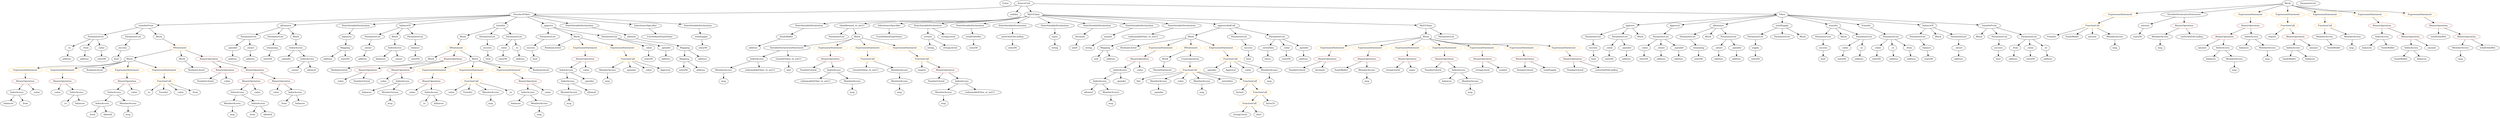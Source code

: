 strict digraph {
	graph [bb="0,0,13524,756"];
	node [label="\N"];
	Enter	[height=0.5,
		pos="5468.6,738",
		width=0.83628];
	StateVariableDeclaration_Unnamed_9	[color=black,
		height=0.5,
		label=StateVariableDeclaration,
		pos="4313.6,594",
		width=2.8184];
	VariableDeclaration_fundsWallet	[color=black,
		height=0.5,
		label=fundsWallet,
		pos="4234.6,522",
		width=1.5293];
	StateVariableDeclaration_Unnamed_9 -> VariableDeclaration_fundsWallet	[pos="e,4253,539.31 4294.5,576.05 4284.5,567.24 4272.2,556.33 4261.3,546.69"];
	ContractDefinition_StandardToken	[color=black,
		height=0.5,
		label=StandardToken,
		pos="2811.6,666",
		width=1.8897];
	FunctionDefinition_transferFrom_1	[color=black,
		height=0.5,
		label=transferFrom,
		pos="739.58,594",
		width=1.6402];
	ContractDefinition_StandardToken -> FunctionDefinition_transferFrom_1	[pos="e,798.29,596.98 2744.4,662.73 2432.5,652.19 1127.5,608.11 809.62,597.37"];
	FunctionDefinition_allowance_1	[color=black,
		height=0.5,
		label=allowance,
		pos="1536.6,594",
		width=1.3076];
	ContractDefinition_StandardToken -> FunctionDefinition_allowance_1	[pos="e,1583.1,597.81 2745.2,661.55 2586.4,653.26 2171.7,631.48 1825.6,612 1745.4,607.49 1652.7,601.98 1594.3,598.48"];
	StateVariableDeclaration_Unnamed	[color=black,
		height=0.5,
		label=StateVariableDeclaration,
		pos="1935.6,594",
		width=2.8184];
	ContractDefinition_StandardToken -> StateVariableDeclaration_Unnamed	[pos="e,2026.6,602.31 2747,659.85 2628.3,650.39 2367.5,629.59 2147.6,612 2111.8,609.14 2072.6,606 2037.8,603.2"];
	FunctionDefinition_balanceOf_1	[color=black,
		height=0.5,
		label=balanceOf,
		pos="2205.6,594",
		width=1.3491];
	ContractDefinition_StandardToken -> FunctionDefinition_balanceOf_1	[pos="e,2251.4,600.3 2750.1,657.9 2632.5,644.31 2376.9,614.78 2262.7,601.59"];
	FunctionDefinition_transfer_1	[color=black,
		height=0.5,
		label=transfer,
		pos="2719.6,594",
		width=1.0719];
	ContractDefinition_StandardToken -> FunctionDefinition_transfer_1	[pos="e,2739.2,609.95 2790.2,648.76 2777.7,639.25 2761.8,627.1 2748.2,616.77"];
	FunctionDefinition_approve_1	[color=black,
		height=0.5,
		label=approve,
		pos="3030.6,594",
		width=1.1412];
	ContractDefinition_StandardToken -> FunctionDefinition_approve_1	[pos="e,2998.1,605.38 2853.8,651.5 2892.2,639.25 2948.5,621.24 2987.2,608.87"];
	StateVariableDeclaration_Unnamed_1	[color=black,
		height=0.5,
		label=StateVariableDeclaration,
		pos="3237.6,594",
		width=2.8184];
	ContractDefinition_StandardToken -> StateVariableDeclaration_Unnamed_1	[pos="e,3165.1,606.91 2868.2,655.7 2941.4,643.67 3069.5,622.61 3154,608.74"];
	InheritanceSpecifier_Unnamed	[color=black,
		height=0.5,
		label=InheritanceSpecifier,
		pos="3532.6,594",
		width=2.3333];
	ContractDefinition_StandardToken -> InheritanceSpecifier_Unnamed	[pos="e,3457.3,602.31 2874.6,658.88 3003.9,646.33 3299.1,617.67 3446.1,603.4"];
	StateVariableDeclaration_Unnamed_2	[color=black,
		height=0.5,
		label=StateVariableDeclaration,
		pos="3776.6,594",
		width=2.8184];
	ContractDefinition_StandardToken -> StateVariableDeclaration_Unnamed_2	[pos="e,3694.8,604.92 2878.1,661.73 3017.1,654.67 3348.4,636.61 3625.6,612 3644.3,610.34 3664.2,608.29 3683.3,606.19"];
	Identifier__owner_1	[color=black,
		height=0.5,
		label=_owner,
		pos="1615.6,306",
		width=1.0719];
	Block_Unnamed_18	[color=black,
		height=0.5,
		label=Block,
		pos="6479.6,522",
		width=0.90558];
	BooleanLiteral_Unnamed_5	[color=black,
		height=0.5,
		label=BooleanLiteral,
		pos="6148.6,450",
		width=1.7788];
	Block_Unnamed_18 -> BooleanLiteral_Unnamed_5	[pos="e,6196.7,462.22 6449.1,514.94 6400.9,505.31 6304.3,485.8 6222.6,468 6217.7,466.95 6212.7,465.83 6207.7,464.7"];
	ExpressionStatement_Unnamed_25	[color=orange,
		height=0.5,
		label=ExpressionStatement,
		pos="6319.6,450",
		width=2.458];
	Block_Unnamed_18 -> ExpressionStatement_Unnamed_25	[pos="e,6355.7,466.8 6454.6,510.06 6430.9,499.72 6394.9,483.94 6366,471.3"];
	IfStatement_Unnamed_2	[color=orange,
		height=0.5,
		label=IfStatement,
		pos="6479.6,450",
		width=1.4739];
	Block_Unnamed_18 -> IfStatement_Unnamed_2	[pos="e,6479.6,468.1 6479.6,503.7 6479.6,496.41 6479.6,487.73 6479.6,479.54"];
	ExpressionStatement_Unnamed_26	[color=orange,
		height=0.5,
		label=ExpressionStatement,
		pos="6639.6,450",
		width=2.458];
	Block_Unnamed_18 -> ExpressionStatement_Unnamed_26	[pos="e,6603.5,466.8 6504.6,510.06 6528.2,499.72 6564.3,483.94 6593.2,471.3"];
	MemberAccess_Unnamed_19	[color=black,
		height=0.5,
		label=MemberAccess,
		pos="12557,522",
		width=1.9174];
	Identifier_fundsWallet_5	[color=black,
		height=0.5,
		label=fundsWallet,
		pos="12607,450",
		width=1.5293];
	MemberAccess_Unnamed_19 -> Identifier_fundsWallet_5	[pos="e,12595,467.79 12569,504.05 12574,495.97 12581,486.12 12588,477.11"];
	IndexAccess_Unnamed_11	[color=black,
		height=0.5,
		label=IndexAccess,
		pos="3097.6,306",
		width=1.6402];
	IndexAccess_Unnamed_12	[color=black,
		height=0.5,
		label=IndexAccess,
		pos="3108.6,234",
		width=1.6402];
	IndexAccess_Unnamed_11 -> IndexAccess_Unnamed_12	[pos="e,3105.9,252.1 3100.3,287.7 3101.5,280.32 3102.8,271.52 3104.1,263.25"];
	Identifier__spender	[color=black,
		height=0.5,
		label=_spender,
		pos="3230.6,234",
		width=1.2521];
	IndexAccess_Unnamed_11 -> Identifier__spender	[pos="e,3204.4,248.8 3126.1,289.98 3146.1,279.49 3172.8,265.39 3194.3,254.09"];
	ParameterList_Unnamed_16	[color=black,
		height=0.5,
		label=ParameterList,
		pos="495.58,522",
		width=1.7095];
	Parameter__to_3	[color=black,
		height=0.5,
		label=_to,
		pos="353.58,450",
		width=0.75];
	ParameterList_Unnamed_16 -> Parameter__to_3	[pos="e,374.78,461.45 465.12,505.98 441.51,494.35 408.92,478.28 385.06,466.52"];
	Parameter__from_1	[color=black,
		height=0.5,
		label=_from,
		pos="443.58,450",
		width=0.93331];
	ParameterList_Unnamed_16 -> Parameter__from_1	[pos="e,455.34,466.83 482.99,504.05 476.75,495.65 469.08,485.32 462.17,476.02"];
	Parameter__value_4	[color=black,
		height=0.5,
		label=_value,
		pos="533.58,450",
		width=0.96103];
	ParameterList_Unnamed_16 -> Parameter__value_4	[pos="e,524.47,467.79 504.78,504.05 509.07,496.14 514.29,486.54 519.09,477.69"];
	FunctionDefinition_claimReward_re_ent11	[color=black,
		height=0.5,
		label=claimReward_re_ent11,
		pos="4670.6,594",
		width=2.6659];
	ParameterList_Unnamed_25	[color=black,
		height=0.5,
		label=ParameterList,
		pos="4582.6,522",
		width=1.7095];
	FunctionDefinition_claimReward_re_ent11 -> ParameterList_Unnamed_25	[pos="e,4603.1,539.31 4649.3,576.05 4638.1,567.16 4624.2,556.11 4612,546.41"];
	Block_Unnamed_16	[color=black,
		height=0.5,
		label=Block,
		pos="4694.6,522",
		width=0.90558];
	FunctionDefinition_claimReward_re_ent11 -> Block_Unnamed_16	[pos="e,4688.7,540.1 4676.5,575.7 4679.1,568.24 4682.1,559.32 4685,550.97"];
	IndexAccess_Unnamed_19	[color=black,
		height=0.5,
		label=IndexAccess,
		pos="12381,450",
		width=1.6402];
	Identifier_fundsWallet_1	[color=black,
		height=0.5,
		label=fundsWallet,
		pos="12358,378",
		width=1.5293];
	IndexAccess_Unnamed_19 -> Identifier_fundsWallet_1	[pos="e,12363,396.1 12375,431.7 12372,424.24 12370,415.32 12367,406.97"];
	Identifier_balances_8	[color=black,
		height=0.5,
		label=balances,
		pos="12474,378",
		width=1.1828];
	IndexAccess_Unnamed_19 -> Identifier_balances_8	[pos="e,12453,394.19 12402,432.76 12415,423.31 12431,411.27 12444,400.98"];
	ParameterList_Unnamed_22	[color=black,
		height=0.5,
		label=ParameterList,
		pos="1339.6,522",
		width=1.7095];
	Parameter__spender_3	[color=black,
		height=0.5,
		label=_spender,
		pos="1244.6,450",
		width=1.2521];
	ParameterList_Unnamed_22 -> Parameter__spender_3	[pos="e,1265.5,466.43 1317.5,504.76 1304.8,495.38 1288.6,483.44 1274.7,473.2"];
	Parameter__owner_3	[color=black,
		height=0.5,
		label=_owner,
		pos="1346.6,450",
		width=1.0719];
	ParameterList_Unnamed_22 -> Parameter__owner_3	[pos="e,1344.9,468.1 1341.3,503.7 1342,496.41 1342.9,487.73 1343.7,479.54"];
	ElementaryTypeName_uint256_6	[color=black,
		height=0.5,
		label=uint256,
		pos="10116,378",
		width=1.0442];
	BinaryOperation_Unnamed_2	[color=brown,
		height=0.5,
		label=BinaryOperation,
		pos="2048.6,306",
		width=1.9867];
	Identifier__value_1	[color=black,
		height=0.5,
		label=_value,
		pos="1878.6,234",
		width=0.96103];
	BinaryOperation_Unnamed_2 -> Identifier__value_1	[pos="e,1905.1,245.93 2012.5,290.15 1984,278.41 1944.3,262.08 1915.6,250.23"];
	NumberLiteral_Unnamed	[color=black,
		height=0.5,
		label=NumberLiteral,
		pos="1994.6,234",
		width=1.765];
	BinaryOperation_Unnamed_2 -> NumberLiteral_Unnamed	[pos="e,2007.5,251.79 2035.5,288.05 2029.2,279.89 2021.5,269.91 2014.5,260.82"];
	VariableDeclaration_redeemableEther_re_ent11	[color=black,
		height=0.5,
		label=redeemableEther_re_ent11,
		pos="6248.6,522",
		width=3.0263];
	Mapping_Unnamed_3	[color=black,
		height=0.5,
		label=Mapping,
		pos="6022.6,450",
		width=1.2105];
	VariableDeclaration_redeemableEther_re_ent11 -> Mapping_Unnamed_3	[pos="e,6056.2,461.86 6197.8,505.64 6163.3,495.15 6116.6,480.88 6075.6,468 6072.8,467.14 6070,466.25 6067.2,465.35"];
	Identifier_this	[color=black,
		height=0.5,
		label=this,
		pos="6176.6,234",
		width=0.75];
	ElementaryTypeName_uint256_15	[color=black,
		height=0.5,
		label=uint256,
		pos="3859.6,450",
		width=1.0442];
	Identifier_msg_7	[color=black,
		height=0.5,
		label=msg,
		pos="8002.6,162",
		width=0.75];
	ElementaryTypeName_uint256_10	[color=black,
		height=0.5,
		label=uint256,
		pos="2263.6,378",
		width=1.0442];
	Identifier_msg_2	[color=black,
		height=0.5,
		label=msg,
		pos="2715.6,90",
		width=0.75];
	ExpressionStatement_Unnamed_1	[color=orange,
		height=0.5,
		label=ExpressionStatement,
		pos="2395.6,306",
		width=2.458];
	BinaryOperation_Unnamed_4	[color=brown,
		height=0.5,
		label=BinaryOperation,
		pos="2379.6,234",
		width=1.9867];
	ExpressionStatement_Unnamed_1 -> BinaryOperation_Unnamed_4	[pos="e,2383.5,252.1 2391.6,287.7 2389.9,280.32 2387.9,271.52 2386,263.25"];
	Mapping_Unnamed	[color=black,
		height=0.5,
		label=Mapping,
		pos="1875.6,450",
		width=1.2105];
	ElementaryTypeName_address_18	[color=black,
		height=0.5,
		label=address,
		pos="1780.6,378",
		width=1.0996];
	Mapping_Unnamed -> ElementaryTypeName_address_18	[pos="e,1800.8,393.92 1855,433.81 1841.8,424.11 1824.5,411.39 1810,400.64"];
	ElementaryTypeName_uint256_13	[color=black,
		height=0.5,
		label=uint256,
		pos="1875.6,378",
		width=1.0442];
	Mapping_Unnamed -> ElementaryTypeName_uint256_13	[pos="e,1875.6,396.1 1875.6,431.7 1875.6,424.41 1875.6,415.73 1875.6,407.54"];
	FunctionDefinition_transferFrom_1 -> ParameterList_Unnamed_16	[pos="e,538.21,535.23 697.64,580.97 656.56,569.18 593.81,551.18 549.15,538.37"];
	ParameterList_Unnamed_17	[color=black,
		height=0.5,
		label=ParameterList,
		pos="655.58,522",
		width=1.7095];
	FunctionDefinition_transferFrom_1 -> ParameterList_Unnamed_17	[pos="e,675.25,539.39 720.1,576.76 709.36,567.82 695.84,556.55 683.95,546.64"];
	Block_Unnamed_9	[color=black,
		height=0.5,
		label=Block,
		pos="822.58,522",
		width=0.90558];
	FunctionDefinition_transferFrom_1 -> Block_Unnamed_9	[pos="e,805.13,537.72 758.83,576.76 770.08,567.27 784.43,555.17 796.67,544.85"];
	NumberLiteral_Unnamed_4	[color=black,
		height=0.5,
		label=NumberLiteral,
		pos="7058.6,306",
		width=1.765];
	Identifier__value_8	[color=black,
		height=0.5,
		label=_value,
		pos="342.58,162",
		width=0.96103];
	MemberAccess_Unnamed_23	[color=black,
		height=0.5,
		label=MemberAccess,
		pos="6290.6,234",
		width=1.9174];
	Identifier__spender_5	[color=black,
		height=0.5,
		label=_spender,
		pos="6290.6,162",
		width=1.2521];
	MemberAccess_Unnamed_23 -> Identifier__spender_5	[pos="e,6290.6,180.1 6290.6,215.7 6290.6,208.41 6290.6,199.73 6290.6,191.54"];
	FunctionCall_Unnamed_9	[color=orange,
		height=0.5,
		label=FunctionCall,
		pos="6457.6,306",
		width=1.6125];
	FunctionCall_Unnamed_9 -> Identifier_this	[pos="e,6197.6,245.94 6414.4,293.71 6406.5,291.74 6398.3,289.76 6390.6,288 6311.9,270.07 6289.2,277.42 6212.6,252 6211,251.48 6209.4,250.92 \
6207.9,250.31"];
	FunctionCall_Unnamed_9 -> MemberAccess_Unnamed_23	[pos="e,6325.9,249.82 6424.2,291 6399,280.42 6364,265.78 6336.2,254.13"];
	Identifier__value_16	[color=black,
		height=0.5,
		label=_value,
		pos="6412.6,234",
		width=0.96103];
	FunctionCall_Unnamed_9 -> Identifier__value_16	[pos="e,6423.1,251.31 6446.7,288.05 6441.4,279.85 6435,269.83 6429.1,260.71"];
	MemberAccess_Unnamed_24	[color=black,
		height=0.5,
		label=MemberAccess,
		pos="6534.6,234",
		width=1.9174];
	FunctionCall_Unnamed_9 -> MemberAccess_Unnamed_24	[pos="e,6516.3,251.63 6475.4,288.76 6485.1,279.97 6497.3,268.93 6508,259.14"];
	Identifier__extraData	[color=black,
		height=0.5,
		label=_extraData,
		pos="6672.6,234",
		width=1.4046];
	FunctionCall_Unnamed_9 -> Identifier__extraData	[pos="e,6636.1,246.88 6496.5,292.32 6532.8,280.51 6587,262.88 6625.6,250.29"];
	FunctionCall_Unnamed_10	[color=orange,
		height=0.5,
		label=FunctionCall,
		pos="6799.6,234",
		width=1.6125];
	FunctionCall_Unnamed_9 -> FunctionCall_Unnamed_10	[pos="e,6756.4,246.47 6500.7,293.53 6508.6,291.58 6516.8,289.65 6524.6,288 6616.3,268.45 6640.8,271.55 6732.6,252 6736.8,251.1 6741.2,\
250.11 6745.6,249.08"];
	Identifier__from_1	[color=black,
		height=0.5,
		label=_from,
		pos="1329.6,18",
		width=0.93331];
	ParameterList_Unnamed_3	[color=black,
		height=0.5,
		label=ParameterList,
		pos="10330,522",
		width=1.7095];
	Parameter_balance	[color=black,
		height=0.5,
		label=balance,
		pos="10401,450",
		width=1.0719];
	ParameterList_Unnamed_3 -> Parameter_balance	[pos="e,10385,466.51 10346,504.41 10356,495.44 10367,484.21 10377,474.37"];
	Mapping_Unnamed_2	[color=black,
		height=0.5,
		label=Mapping,
		pos="3760.6,378",
		width=1.2105];
	ElementaryTypeName_uint256_14	[color=black,
		height=0.5,
		label=uint256,
		pos="3760.6,306",
		width=1.0442];
	Mapping_Unnamed_2 -> ElementaryTypeName_uint256_14	[pos="e,3760.6,324.1 3760.6,359.7 3760.6,352.41 3760.6,343.73 3760.6,335.54"];
	ElementaryTypeName_address_20	[color=black,
		height=0.5,
		label=address,
		pos="3855.6,306",
		width=1.0996];
	Mapping_Unnamed_2 -> ElementaryTypeName_address_20	[pos="e,3835.3,321.92 3781.2,361.81 3794.4,352.11 3811.6,339.39 3826.2,328.64"];
	Identifier__to	[color=black,
		height=0.5,
		label=_to,
		pos="2335.6,90",
		width=0.75];
	Identifier__value_3	[color=black,
		height=0.5,
		label=_value,
		pos="2267.6,162",
		width=0.96103];
	VariableDeclaration__value	[color=black,
		height=0.5,
		label=_value,
		pos="10120,450",
		width=0.96103];
	VariableDeclaration__value -> ElementaryTypeName_uint256_6	[pos="e,10117,396.1 10119,431.7 10118,424.41 10118,415.73 10117,407.54"];
	Identifier__from_3	[color=black,
		height=0.5,
		label=_from,
		pos="527.58,18",
		width=0.93331];
	ElementaryTypeName_address_14	[color=black,
		height=0.5,
		label=address,
		pos="1970.6,378",
		width=1.0996];
	VariableDeclaration__to	[color=black,
		height=0.5,
		label=_to,
		pos="10207,450",
		width=0.75];
	ElementaryTypeName_address_8	[color=black,
		height=0.5,
		label=address,
		pos="10211,378",
		width=1.0996];
	VariableDeclaration__to -> ElementaryTypeName_address_8	[pos="e,10210,396.1 10208,431.7 10208,424.41 10208,415.73 10209,407.54"];
	ParameterList_Unnamed_23	[color=black,
		height=0.5,
		label=ParameterList,
		pos="1480.6,522",
		width=1.7095];
	Parameter_remaining_1	[color=black,
		height=0.5,
		label=remaining,
		pos="1462.6,450",
		width=1.2798];
	ParameterList_Unnamed_23 -> Parameter_remaining_1	[pos="e,1467,468.1 1476.1,503.7 1474.2,496.32 1472,487.52 1469.8,479.25"];
	ElementaryTypeName_uint256_1	[color=black,
		height=0.5,
		label=uint256,
		pos="10403,378",
		width=1.0442];
	Identifier_amount_2	[color=black,
		height=0.5,
		label=amount,
		pos="11870,450",
		width=1.0581];
	VariableDeclaration_decimals	[color=black,
		height=0.5,
		label=decimals,
		pos="5890.6,522",
		width=1.1967];
	ElementaryTypeName_uint8	[color=black,
		height=0.5,
		label=uint8,
		pos="5851.6,450",
		width=0.7947];
	VariableDeclaration_decimals -> ElementaryTypeName_uint8	[pos="e,5860.7,467.31 5881.1,504.05 5876.7,496.03 5871.2,486.26 5866.2,477.3"];
	MemberAccess_Unnamed_6	[color=black,
		height=0.5,
		label=MemberAccess,
		pos="3331.6,306",
		width=1.9174];
	Identifier_msg_6	[color=black,
		height=0.5,
		label=msg,
		pos="3331.6,234",
		width=0.75];
	MemberAccess_Unnamed_6 -> Identifier_msg_6	[pos="e,3331.6,252.1 3331.6,287.7 3331.6,280.41 3331.6,271.73 3331.6,263.54"];
	BinaryOperation_Unnamed_20	[color=brown,
		height=0.5,
		label=BinaryOperation,
		pos="7441.6,378",
		width=1.9867];
	Identifier_fundsWallet	[color=black,
		height=0.5,
		label=fundsWallet,
		pos="7299.6,306",
		width=1.5293];
	BinaryOperation_Unnamed_20 -> Identifier_fundsWallet	[pos="e,7329.1,321.54 7410.1,361.46 7389.2,351.17 7361.6,337.59 7339.3,326.56"];
	MemberAccess_Unnamed_8	[color=black,
		height=0.5,
		label=MemberAccess,
		pos="7441.6,306",
		width=1.9174];
	BinaryOperation_Unnamed_20 -> MemberAccess_Unnamed_8	[pos="e,7441.6,324.1 7441.6,359.7 7441.6,352.41 7441.6,343.73 7441.6,335.54"];
	IndexAccess_Unnamed_8	[color=black,
		height=0.5,
		label=IndexAccess,
		pos="595.58,162",
		width=1.6402];
	IndexAccess_Unnamed_9	[color=black,
		height=0.5,
		label=IndexAccess,
		pos="587.58,90",
		width=1.6402];
	IndexAccess_Unnamed_8 -> IndexAccess_Unnamed_9	[pos="e,589.54,108.1 593.6,143.7 592.77,136.41 591.78,127.73 590.84,119.54"];
	MemberAccess_Unnamed_4	[color=black,
		height=0.5,
		label=MemberAccess,
		pos="733.58,90",
		width=1.9174];
	IndexAccess_Unnamed_8 -> MemberAccess_Unnamed_4	[pos="e,703.07,106.48 625.19,145.98 644.92,135.97 671.13,122.68 692.83,111.67"];
	MemberAccess_Unnamed_14	[color=black,
		height=0.5,
		label=MemberAccess,
		pos="13314,450",
		width=1.9174];
	Identifier_msg_13	[color=black,
		height=0.5,
		label=msg,
		pos="13314,378",
		width=0.75];
	MemberAccess_Unnamed_14 -> Identifier_msg_13	[pos="e,13314,396.1 13314,431.7 13314,424.41 13314,415.73 13314,407.54"];
	Block_Unnamed_8	[color=black,
		height=0.5,
		label=Block,
		pos="2351.6,378",
		width=0.90558];
	BooleanLiteral_Unnamed_1	[color=black,
		height=0.5,
		label=BooleanLiteral,
		pos="1894.6,306",
		width=1.7788];
	Block_Unnamed_8 -> BooleanLiteral_Unnamed_1	[pos="e,1941.1,318.75 2327.3,365.57 2321.9,363.42 2316.1,361.4 2310.6,360 2162,322.25 2118.7,349.43 1967.6,324 1962.6,323.16 1957.5,322.19 \
1952.3,321.14"];
	ExpressionStatement_Unnamed_12	[color=orange,
		height=0.5,
		label=ExpressionStatement,
		pos="7250.6,450",
		width=2.458];
	BinaryOperation_Unnamed_17	[color=brown,
		height=0.5,
		label=BinaryOperation,
		pos="7224.6,378",
		width=1.9867];
	ExpressionStatement_Unnamed_12 -> BinaryOperation_Unnamed_17	[pos="e,7230.9,396.1 7244.2,431.7 7241.4,424.15 7238,415.12 7234.9,406.68"];
	Parameter__extraData	[color=black,
		height=0.5,
		label=_extraData,
		pos="6895.6,450",
		width=1.4046];
	ElementaryTypeName_bytes	[color=black,
		height=0.5,
		label=bytes,
		pos="6895.6,378",
		width=0.85014];
	Parameter__extraData -> ElementaryTypeName_bytes	[pos="e,6895.6,396.1 6895.6,431.7 6895.6,424.41 6895.6,415.73 6895.6,407.54"];
	Identifier_balances_12	[color=black,
		height=0.5,
		label=balances,
		pos="11920,378",
		width=1.1828];
	ElementaryTypeName_uint	[color=black,
		height=0.5,
		label=uint,
		pos="5954.6,378",
		width=0.75];
	IndexAccess_Unnamed_21	[color=black,
		height=0.5,
		label=IndexAccess,
		pos="13043,450",
		width=1.6402];
	Identifier_fundsWallet_3	[color=black,
		height=0.5,
		label=fundsWallet,
		pos="12985,378",
		width=1.5293];
	IndexAccess_Unnamed_21 -> Identifier_fundsWallet_3	[pos="e,12998,395.79 13029,432.05 13022,423.8 13013,413.7 13006,404.54"];
	Identifier_balances_10	[color=black,
		height=0.5,
		label=balances,
		pos="13101,378",
		width=1.1828];
	IndexAccess_Unnamed_21 -> Identifier_balances_10	[pos="e,13087,395.31 13057,432.05 13064,423.68 13072,413.4 13080,404.13"];
	VariableDeclarationStatement_Unnamed	[color=black,
		height=0.5,
		label=VariableDeclarationStatement,
		pos="4333.6,450",
		width=3.3174];
	IndexAccess_Unnamed_17	[color=black,
		height=0.5,
		label=IndexAccess,
		pos="4159.6,378",
		width=1.6402];
	VariableDeclarationStatement_Unnamed -> IndexAccess_Unnamed_17	[pos="e,4194.1,392.9 4293.2,432.76 4266.7,422.1 4232,408.15 4204.6,397.12"];
	VariableDeclaration_transferValue_re_ent11	[color=black,
		height=0.5,
		label=transferValue_re_ent11,
		pos="4333.6,378",
		width=2.6798];
	VariableDeclarationStatement_Unnamed -> VariableDeclaration_transferValue_re_ent11	[pos="e,4333.6,396.1 4333.6,431.7 4333.6,424.41 4333.6,415.73 4333.6,407.54"];
	Block_Unnamed_6	[color=black,
		height=0.5,
		label=Block,
		pos="2531.6,522",
		width=0.90558];
	IfStatement_Unnamed	[color=orange,
		height=0.5,
		label=IfStatement,
		pos="2492.6,450",
		width=1.4739];
	Block_Unnamed_6 -> IfStatement_Unnamed	[pos="e,2502,467.96 2522.3,504.41 2517.9,496.51 2512.6,486.85 2507.6,477.94"];
	NumberLiteral_Unnamed_5	[color=black,
		height=0.5,
		label=NumberLiteral,
		pos="8568.6,306",
		width=1.765];
	MemberAccess_Unnamed_9	[color=black,
		height=0.5,
		label=MemberAccess,
		pos="5098.6,162",
		width=1.9174];
	Identifier_msg_9	[color=black,
		height=0.5,
		label=msg,
		pos="5098.6,90",
		width=0.75];
	MemberAccess_Unnamed_9 -> Identifier_msg_9	[pos="e,5098.6,108.1 5098.6,143.7 5098.6,136.41 5098.6,127.73 5098.6,119.54"];
	Identifier_balances	[color=black,
		height=0.5,
		label=balances,
		pos="2015.6,162",
		width=1.1828];
	VariableDeclaration_version	[color=black,
		height=0.5,
		label=version,
		pos="5071.6,522",
		width=1.0442];
	ElementaryTypeName_string_2	[color=black,
		height=0.5,
		label=string,
		pos="5087.6,450",
		width=0.864];
	VariableDeclaration_version -> ElementaryTypeName_string_2	[pos="e,5083.7,468.1 5075.5,503.7 5077.2,496.32 5079.2,487.52 5081.1,479.25"];
	stringLiteral_Unnamed	[color=black,
		height=0.5,
		label=stringLiteral,
		pos="5190.6,450",
		width=1.5016];
	VariableDeclaration_version -> stringLiteral_Unnamed	[pos="e,5164.8,466.16 5094.5,507.5 5111.7,497.42 5135.4,483.45 5155,471.93"];
	NumberLiteral_Unnamed_1	[color=black,
		height=0.5,
		label=NumberLiteral,
		pos="1108.6,234",
		width=1.765];
	Identifier__to_2	[color=black,
		height=0.5,
		label=_to,
		pos="372.58,90",
		width=0.75];
	IndexAccess_Unnamed_7	[color=black,
		height=0.5,
		label=IndexAccess,
		pos="89.581,162",
		width=1.6402];
	Identifier_balances_5	[color=black,
		height=0.5,
		label=balances,
		pos="42.581,90",
		width=1.1828];
	IndexAccess_Unnamed_7 -> Identifier_balances_5	[pos="e,53.854,107.79 78.204,144.05 72.777,135.97 66.162,126.12 60.113,117.11"];
	Identifier__from_2	[color=black,
		height=0.5,
		label=_from,
		pos="136.58,90",
		width=0.93331];
	IndexAccess_Unnamed_7 -> Identifier__from_2	[pos="e,125.63,107.31 100.96,144.05 106.46,135.85 113.19,125.83 119.32,116.71"];
	NumberLiteral_Unnamed_7	[color=black,
		height=0.5,
		label=NumberLiteral,
		pos="4441.6,306",
		width=1.765];
	Identifier_allowed_4	[color=black,
		height=0.5,
		label=allowed,
		pos="5892.6,162",
		width=1.0858];
	MemberAccess_Unnamed_10	[color=black,
		height=0.5,
		label=MemberAccess,
		pos="3982.6,306",
		width=1.9174];
	Identifier_msg_10	[color=black,
		height=0.5,
		label=msg,
		pos="3982.6,234",
		width=0.75];
	MemberAccess_Unnamed_10 -> Identifier_msg_10	[pos="e,3982.6,252.1 3982.6,287.7 3982.6,280.41 3982.6,271.73 3982.6,263.54"];
	BinaryOperation_Unnamed_30	[color=brown,
		height=0.5,
		label=BinaryOperation,
		pos="12010,522",
		width=1.9867];
	BinaryOperation_Unnamed_30 -> Identifier_amount_2	[pos="e,11895,463.69 11979,505.46 11957,494.62 11928,480.11 11905,468.79"];
	IndexAccess_Unnamed_23	[color=black,
		height=0.5,
		label=IndexAccess,
		pos="11985,450",
		width=1.6402];
	BinaryOperation_Unnamed_30 -> IndexAccess_Unnamed_23	[pos="e,11991,468.1 12003,503.7 12001,496.15 11997,487.12 11994,478.68"];
	BinaryOperation_Unnamed_18	[color=brown,
		height=0.5,
		label=BinaryOperation,
		pos="8068.6,378",
		width=1.9867];
	stringLiteral_Unnamed_3	[color=black,
		height=0.5,
		label=stringLiteral,
		pos="8068.6,306",
		width=1.5016];
	BinaryOperation_Unnamed_18 -> stringLiteral_Unnamed_3	[pos="e,8068.6,324.1 8068.6,359.7 8068.6,352.41 8068.6,343.73 8068.6,335.54"];
	Identifier_symbol	[color=black,
		height=0.5,
		label=symbol,
		pos="8178.6,306",
		width=1.0581];
	BinaryOperation_Unnamed_18 -> Identifier_symbol	[pos="e,8156.6,321.02 8094.1,360.76 8109.9,350.7 8130.3,337.71 8147.1,327.01"];
	ElementaryTypeName_address_22	[color=black,
		height=0.5,
		label=address,
		pos="6039.6,378",
		width=1.0996];
	NumberLiteral_Unnamed_3	[color=black,
		height=0.5,
		label=NumberLiteral,
		pos="8298.6,306",
		width=1.765];
	Block_Unnamed_3	[color=black,
		height=0.5,
		label=Block,
		pos="10666,522",
		width=0.90558];
	BinaryOperation_Unnamed_16	[color=brown,
		height=0.5,
		label=BinaryOperation,
		pos="7644.6,378",
		width=1.9867];
	stringLiteral_Unnamed_2	[color=black,
		height=0.5,
		label=stringLiteral,
		pos="7582.6,306",
		width=1.5016];
	BinaryOperation_Unnamed_16 -> stringLiteral_Unnamed_2	[pos="e,7597.5,323.79 7629.6,360.05 7622.2,351.71 7613.1,341.49 7604.9,332.25"];
	Identifier_name	[color=black,
		height=0.5,
		label=name,
		pos="7684.6,306",
		width=0.83628];
	BinaryOperation_Unnamed_16 -> Identifier_name	[pos="e,7675.4,323.14 7654.5,359.7 7659.1,351.67 7664.6,341.95 7669.7,333.05"];
	ExpressionStatement_Unnamed_23	[color=orange,
		height=0.5,
		label=ExpressionStatement,
		pos="11405,666",
		width=2.458];
	FunctionCall_Unnamed_6	[color=orange,
		height=0.5,
		label=FunctionCall,
		pos="11286,594",
		width=1.6125];
	ExpressionStatement_Unnamed_23 -> FunctionCall_Unnamed_6	[pos="e,11312,610.35 11377,648.59 11360,638.84 11339,626.37 11321,615.92"];
	BinaryOperation_Unnamed_23	[color=brown,
		height=0.5,
		label=BinaryOperation,
		pos="13189,594",
		width=1.9867];
	Identifier_totalEthInWei	[color=black,
		height=0.5,
		label=totalEthInWei,
		pos="13189,522",
		width=1.7095];
	BinaryOperation_Unnamed_23 -> Identifier_totalEthInWei	[pos="e,13189,540.1 13189,575.7 13189,568.41 13189,559.73 13189,551.54"];
	BinaryOperation_Unnamed_24	[color=brown,
		height=0.5,
		label=BinaryOperation,
		pos="13340,522",
		width=1.9867];
	BinaryOperation_Unnamed_23 -> BinaryOperation_Unnamed_24	[pos="e,13307,538.33 13222,577.64 13244,567.47 13273,554.04 13296,543.03"];
	InheritanceSpecifier_Unnamed_1	[color=black,
		height=0.5,
		label=InheritanceSpecifier,
		pos="4868.6,594",
		width=2.3333];
	UserDefinedTypeName_Unnamed_1	[color=black,
		height=0.5,
		label=UserDefinedTypeName,
		pos="4868.6,522",
		width=2.7214];
	InheritanceSpecifier_Unnamed_1 -> UserDefinedTypeName_Unnamed_1	[pos="e,4868.6,540.1 4868.6,575.7 4868.6,568.41 4868.6,559.73 4868.6,551.54"];
	Identifier_require	[color=black,
		height=0.5,
		label=require,
		pos="5063.6,306",
		width=1.0026];
	Identifier__spender_4	[color=black,
		height=0.5,
		label=_spender,
		pos="6578.6,306",
		width=1.2521];
	ElementaryTypeName_address_17	[color=black,
		height=0.5,
		label=address,
		pos="1246.6,378",
		width=1.0996];
	Parameter__spender_3 -> ElementaryTypeName_address_17	[pos="e,1246.1,396.1 1245.1,431.7 1245.3,424.41 1245.5,415.73 1245.8,407.54"];
	ElementaryTypeName_address_21	[color=black,
		height=0.5,
		label=address,
		pos="4156.6,450",
		width=1.0996];
	ElementaryTypeName_address_11	[color=black,
		height=0.5,
		label=address,
		pos="2851.6,378",
		width=1.0996];
	ParameterList_Unnamed_18	[color=black,
		height=0.5,
		label=ParameterList,
		pos="2024.6,522",
		width=1.7095];
	Parameter__owner_2	[color=black,
		height=0.5,
		label=_owner,
		pos="2014.6,450",
		width=1.0719];
	ParameterList_Unnamed_18 -> Parameter__owner_2	[pos="e,2017,468.1 2022.1,503.7 2021.1,496.32 2019.8,487.52 2018.6,479.25"];
	ElementaryTypeName_address	[color=black,
		height=0.5,
		label=address,
		pos="10554,378",
		width=1.0996];
	ElementaryTypeName_address_10	[color=black,
		height=0.5,
		label=address,
		pos="9054.6,378",
		width=1.0996];
	ParameterList_Unnamed_11	[color=black,
		height=0.5,
		label=ParameterList,
		pos="9093.6,522",
		width=1.7095];
	Parameter_remaining	[color=black,
		height=0.5,
		label=remaining,
		pos="9163.6,450",
		width=1.2798];
	ParameterList_Unnamed_11 -> Parameter_remaining	[pos="e,9147.6,466.99 9110.2,504.41 9118.9,495.66 9129.8,484.75 9139.5,475.08"];
	IndexAccess_Unnamed_9 -> Identifier__from_3	[pos="e,540.88,34.511 573.36,72.411 565.83,63.62 556.43,52.663 548.12,42.965"];
	Identifier_allowed_1	[color=black,
		height=0.5,
		label=allowed,
		pos="618.58,18",
		width=1.0858];
	IndexAccess_Unnamed_9 -> Identifier_allowed_1	[pos="e,611.01,36.104 595.24,71.697 598.62,64.067 602.68,54.916 606.45,46.396"];
	FunctionDefinition_approve	[color=black,
		height=0.5,
		label=approve,
		pos="8777.6,594",
		width=1.1412];
	ParameterList_Unnamed_9	[color=black,
		height=0.5,
		label=ParameterList,
		pos="8576.6,522",
		width=1.7095];
	FunctionDefinition_approve -> ParameterList_Unnamed_9	[pos="e,8615,536.37 8746.2,582.06 8713.9,570.83 8663.3,553.18 8625.7,540.1"];
	ParameterList_Unnamed_8	[color=black,
		height=0.5,
		label=ParameterList,
		pos="8721.6,522",
		width=1.7095];
	FunctionDefinition_approve -> ParameterList_Unnamed_8	[pos="e,8734.9,539.63 8764.6,576.76 8757.9,568.4 8749.6,558.02 8742.1,548.61"];
	Block_Unnamed_4	[color=black,
		height=0.5,
		label=Block,
		pos="8833.6,522",
		width=0.90558];
	FunctionDefinition_approve -> Block_Unnamed_4	[pos="e,8821,538.67 8790.6,576.76 8797.5,568.07 8806.2,557.19 8814,547.49"];
	VariableDeclaration__value_1	[color=black,
		height=0.5,
		label=_value,
		pos="8861.6,450",
		width=0.96103];
	ElementaryTypeName_uint256_7	[color=black,
		height=0.5,
		label=uint256,
		pos="8859.6,378",
		width=1.0442];
	VariableDeclaration__value_1 -> ElementaryTypeName_uint256_7	[pos="e,8860.1,396.1 8861.1,431.7 8860.9,424.41 8860.6,415.73 8860.4,407.54"];
	BinaryOperation_Unnamed_3	[color=brown,
		height=0.5,
		label=BinaryOperation,
		pos="2933.6,234",
		width=1.9867];
	IndexAccess_Unnamed_1	[color=black,
		height=0.5,
		label=IndexAccess,
		pos="2933.6,162",
		width=1.6402];
	BinaryOperation_Unnamed_3 -> IndexAccess_Unnamed_1	[pos="e,2933.6,180.1 2933.6,215.7 2933.6,208.41 2933.6,199.73 2933.6,191.54"];
	Identifier__value_2	[color=black,
		height=0.5,
		label=_value,
		pos="3045.6,162",
		width=0.96103];
	BinaryOperation_Unnamed_3 -> Identifier__value_2	[pos="e,3024.3,176.33 2959.6,216.76 2976,206.5 2997.3,193.18 3014.6,182.37"];
	Parameter_success_3	[color=black,
		height=0.5,
		label=success,
		pos="2668.6,450",
		width=1.1135];
	ElementaryTypeName_bool_3	[color=black,
		height=0.5,
		label=bool,
		pos="2673.6,378",
		width=0.76697];
	Parameter_success_3 -> ElementaryTypeName_bool_3	[pos="e,2672.4,396.1 2669.8,431.7 2670.3,424.41 2671,415.73 2671.5,407.54"];
	EventDefinition_Approval	[color=black,
		height=0.5,
		label=Approval,
		pos="9023.6,594",
		width=1.266];
	ParameterList_Unnamed_13	[color=black,
		height=0.5,
		label=ParameterList,
		pos="8952.6,522",
		width=1.7095];
	EventDefinition_Approval -> ParameterList_Unnamed_13	[pos="e,8969.5,539.63 9007.1,576.76 8998.3,568.06 8987.2,557.15 8977.4,547.43"];
	Block_Unnamed_12	[color=black,
		height=0.5,
		label=Block,
		pos="2148.6,522",
		width=0.90558];
	IndexAccess_Unnamed_10	[color=black,
		height=0.5,
		label=IndexAccess,
		pos="2147.6,450",
		width=1.6402];
	Block_Unnamed_12 -> IndexAccess_Unnamed_10	[pos="e,2147.8,468.1 2148.3,503.7 2148.2,496.41 2148.1,487.73 2148,479.54"];
	Parameter__owner_2 -> ElementaryTypeName_address_14	[pos="e,1980.9,395.47 2004.2,432.41 1999,424.22 1992.7,414.14 1986.9,404.95"];
	BinaryOperation_Unnamed_27	[color=brown,
		height=0.5,
		label=BinaryOperation,
		pos="12879,594",
		width=1.9867];
	IndexAccess_Unnamed_20	[color=black,
		height=0.5,
		label=IndexAccess,
		pos="12879,522",
		width=1.6402];
	BinaryOperation_Unnamed_27 -> IndexAccess_Unnamed_20	[pos="e,12879,540.1 12879,575.7 12879,568.41 12879,559.73 12879,551.54"];
	BinaryOperation_Unnamed_28	[color=brown,
		height=0.5,
		label=BinaryOperation,
		pos="13038,522",
		width=1.9867];
	BinaryOperation_Unnamed_27 -> BinaryOperation_Unnamed_28	[pos="e,13003,538.16 12913,577.81 12936,567.54 12967,553.87 12993,542.75"];
	MemberAccess_Unnamed_5	[color=black,
		height=0.5,
		label=MemberAccess,
		pos="3167.6,162",
		width=1.9174];
	IndexAccess_Unnamed_12 -> MemberAccess_Unnamed_5	[pos="e,3153.4,179.79 3122.9,216.05 3129.8,207.8 3138.3,197.7 3146.1,188.54"];
	Identifier_allowed_2	[color=black,
		height=0.5,
		label=allowed,
		pos="3293.6,162",
		width=1.0858];
	IndexAccess_Unnamed_12 -> Identifier_allowed_2	[pos="e,3264,174.21 3144.7,219.34 3176,207.5 3221.1,190.41 3253.5,178.16"];
	MemberAccess_Unnamed_21	[color=black,
		height=0.5,
		label=MemberAccess,
		pos="6018.6,162",
		width=1.9174];
	Identifier_msg_19	[color=black,
		height=0.5,
		label=msg,
		pos="6018.6,90",
		width=0.75];
	MemberAccess_Unnamed_21 -> Identifier_msg_19	[pos="e,6018.6,108.1 6018.6,143.7 6018.6,136.41 6018.6,127.73 6018.6,119.54"];
	ParameterList_Unnamed_7	[color=black,
		height=0.5,
		label=ParameterList,
		pos="10778,522",
		width=1.7095];
	Parameter_success_1	[color=black,
		height=0.5,
		label=success,
		pos="10769,450",
		width=1.1135];
	ParameterList_Unnamed_7 -> Parameter_success_1	[pos="e,10771,468.1 10775,503.7 10774,496.32 10773,487.52 10772,479.25"];
	ParameterList_Unnamed_5	[color=black,
		height=0.5,
		label=ParameterList,
		pos="9823.6,522",
		width=1.7095];
	Parameter_success	[color=black,
		height=0.5,
		label=success,
		pos="9823.6,450",
		width=1.1135];
	ParameterList_Unnamed_5 -> Parameter_success	[pos="e,9823.6,468.1 9823.6,503.7 9823.6,496.41 9823.6,487.73 9823.6,479.54"];
	IndexAccess_Unnamed_18	[color=black,
		height=0.5,
		label=IndexAccess,
		pos="4582.6,306",
		width=1.6402];
	Identifier_redeemableEther_re_ent11_2	[color=black,
		height=0.5,
		label=redeemableEther_re_ent11,
		pos="4484.6,234",
		width=3.0263];
	IndexAccess_Unnamed_18 -> Identifier_redeemableEther_re_ent11_2	[pos="e,4508.4,252.04 4560.3,289.12 4547.8,280.14 4531.8,268.73 4517.8,258.71"];
	MemberAccess_Unnamed_13	[color=black,
		height=0.5,
		label=MemberAccess,
		pos="4680.6,234",
		width=1.9174];
	IndexAccess_Unnamed_18 -> MemberAccess_Unnamed_13	[pos="e,4657.8,251.31 4604.8,289.12 4617.8,279.85 4634.4,268.01 4648.7,257.76"];
	BinaryOperation_Unnamed_8	[color=brown,
		height=0.5,
		label=BinaryOperation,
		pos="1366.6,234",
		width=1.9867];
	IndexAccess_Unnamed_4	[color=black,
		height=0.5,
		label=IndexAccess,
		pos="1291.6,162",
		width=1.6402];
	BinaryOperation_Unnamed_8 -> IndexAccess_Unnamed_4	[pos="e,1309.2,179.47 1348.8,216.41 1339.5,207.69 1327.8,196.85 1317.5,187.21"];
	Identifier__value_6	[color=black,
		height=0.5,
		label=_value,
		pos="1403.6,162",
		width=0.96103];
	BinaryOperation_Unnamed_8 -> Identifier__value_6	[pos="e,1394.8,179.62 1375.7,215.7 1379.9,207.87 1384.9,198.44 1389.5,189.73"];
	Identifier__value_7	[color=black,
		height=0.5,
		label=_value,
		pos="1224.6,234",
		width=0.96103];
	Block_Unnamed_15	[color=black,
		height=0.5,
		label=Block,
		pos="7741.6,522",
		width=0.90558];
	Block_Unnamed_15 -> ExpressionStatement_Unnamed_12	[pos="e,7316.5,462.41 7709.9,517.05 7643.5,508.66 7484.5,488.21 7351.6,468 7343.9,466.83 7335.8,465.56 7327.8,464.26"];
	ExpressionStatement_Unnamed_15	[color=orange,
		height=0.5,
		label=ExpressionStatement,
		pos="7448.6,450",
		width=2.458];
	Block_Unnamed_15 -> ExpressionStatement_Unnamed_15	[pos="e,7504.3,464.31 7711.9,513.9 7666,502.95 7576.9,481.66 7515.1,466.9"];
	ExpressionStatement_Unnamed_11	[color=orange,
		height=0.5,
		label=ExpressionStatement,
		pos="7644.6,450",
		width=2.458];
	Block_Unnamed_15 -> ExpressionStatement_Unnamed_11	[pos="e,7667.8,467.76 7722.4,507.17 7709.4,497.8 7692,485.19 7676.8,474.29"];
	ExpressionStatement_Unnamed_9	[color=orange,
		height=0.5,
		label=ExpressionStatement,
		pos="7839.6,450",
		width=2.458];
	Block_Unnamed_15 -> ExpressionStatement_Unnamed_9	[pos="e,7816.1,467.76 7760.9,507.17 7774.1,497.8 7791.7,485.19 7807,474.29"];
	ExpressionStatement_Unnamed_13	[color=orange,
		height=0.5,
		label=ExpressionStatement,
		pos="8035.6,450",
		width=2.458];
	Block_Unnamed_15 -> ExpressionStatement_Unnamed_13	[pos="e,7972.1,462.9 7766.5,509.82 7771.7,507.7 7777.3,505.64 7782.6,504 7815.3,493.89 7898.9,477 7961.1,465.01"];
	ExpressionStatement_Unnamed_10	[color=orange,
		height=0.5,
		label=ExpressionStatement,
		pos="8230.6,450",
		width=2.458];
	Block_Unnamed_15 -> ExpressionStatement_Unnamed_10	[pos="e,8166.4,462.79 7765.9,509.56 7771.3,507.41 7777.1,505.4 7782.6,504 7934.2,465.65 7977.7,489.38 8132.6,468 8139.9,466.98 8147.6,\
465.83 8155.2,464.61"];
	ExpressionStatement_Unnamed_14	[color=orange,
		height=0.5,
		label=ExpressionStatement,
		pos="8425.6,450",
		width=2.458];
	Block_Unnamed_15 -> ExpressionStatement_Unnamed_14	[pos="e,8362.5,462.96 7765.4,509.58 7770.9,507.37 7776.9,505.33 7782.6,504 8019,448.77 8086.5,496.79 8327.6,468 8335.3,467.08 8343.3,465.96 \
8351.3,464.74"];
	VariableDeclarationStatement_Unnamed_1	[color=black,
		height=0.5,
		label=VariableDeclarationStatement,
		pos="11792,666",
		width=3.3174];
	VariableDeclaration_amount	[color=black,
		height=0.5,
		label=amount,
		pos="11621,594",
		width=1.0581];
	VariableDeclarationStatement_Unnamed_1 -> VariableDeclaration_amount	[pos="e,11649,606.5 11751,648.59 11724,637.17 11687,622.04 11659,610.77"];
	BinaryOperation_Unnamed_25	[color=brown,
		height=0.5,
		label=BinaryOperation,
		pos="11792,594",
		width=1.9867];
	VariableDeclarationStatement_Unnamed_1 -> BinaryOperation_Unnamed_25	[pos="e,11792,612.1 11792,647.7 11792,640.41 11792,631.73 11792,623.54"];
	ElementaryTypeName_uint256_3	[color=black,
		height=0.5,
		label=uint256,
		pos="10949,378",
		width=1.0442];
	ElementaryTypeName_address_1	[color=black,
		height=0.5,
		label=address,
		pos="10021,378",
		width=1.0996];
	stringLiteral_Unnamed_4	[color=black,
		height=0.5,
		label=stringLiteral,
		pos="6746.6,18",
		width=1.5016];
	BinaryOperation_Unnamed_31	[color=brown,
		height=0.5,
		label=BinaryOperation,
		pos="6184.6,378",
		width=1.9867];
	ExpressionStatement_Unnamed_25 -> BinaryOperation_Unnamed_31	[pos="e,6214.8,394.67 6288.3,432.76 6269.4,423 6245.3,410.46 6225,399.95"];
	Identifier_require_1	[color=black,
		height=0.5,
		label=require,
		pos="12272,522",
		width=1.0026];
	NumberLiteral_Unnamed_2	[color=black,
		height=0.5,
		label=NumberLiteral,
		pos="7796.6,306",
		width=1.765];
	Identifier_Transfer_2	[color=black,
		height=0.5,
		label=Transfer,
		pos="11060,522",
		width=1.1689];
	Identifier_amount	[color=black,
		height=0.5,
		label=amount,
		pos="12496,450",
		width=1.0581];
	FunctionDefinition_allowance_1 -> ParameterList_Unnamed_22	[pos="e,1377.5,536.49 1503.2,581.13 1471.6,569.92 1424,552.99 1388.2,540.29"];
	FunctionDefinition_allowance_1 -> ParameterList_Unnamed_23	[pos="e,1494.1,539.96 1523.3,576.41 1516.7,568.16 1508.6,558.01 1501.2,548.78"];
	Block_Unnamed_14	[color=black,
		height=0.5,
		label=Block,
		pos="1592.6,522",
		width=0.90558];
	FunctionDefinition_allowance_1 -> Block_Unnamed_14	[pos="e,1579.8,538.99 1549.9,576.41 1556.6,567.92 1565.1,557.41 1572.6,547.96"];
	Block_Unnamed_19	[color=black,
		height=0.5,
		label=Block,
		pos="6336.6,378",
		width=0.90558];
	IfStatement_Unnamed_2 -> Block_Unnamed_19	[pos="e,6360.2,390.54 6450.3,434.67 6427.1,423.31 6394.6,407.42 6370.3,395.53"];
	UnaryOperation_Unnamed	[color=black,
		height=0.5,
		label=UnaryOperation,
		pos="6468.6,378",
		width=1.9452];
	IfStatement_Unnamed_2 -> UnaryOperation_Unnamed	[pos="e,6471.3,396.1 6476.9,431.7 6475.7,424.32 6474.3,415.52 6473,407.25"];
	Identifier_balances_4	[color=black,
		height=0.5,
		label=balances,
		pos="460.58,90",
		width=1.1828];
	BinaryOperation_Unnamed_12	[color=brown,
		height=0.5,
		label=BinaryOperation,
		pos="695.58,234",
		width=1.9867];
	BinaryOperation_Unnamed_12 -> IndexAccess_Unnamed_8	[pos="e,618.53,179.07 672.14,216.59 658.88,207.31 642.11,195.57 627.64,185.44"];
	Identifier__value_10	[color=black,
		height=0.5,
		label=_value,
		pos="707.58,162",
		width=0.96103];
	BinaryOperation_Unnamed_12 -> Identifier__value_10	[pos="e,704.65,180.1 698.55,215.7 699.81,208.32 701.32,199.52 702.74,191.25"];
	StateVariableDeclaration_Unnamed_6	[color=black,
		height=0.5,
		label=StateVariableDeclaration,
		pos="5071.6,594",
		width=2.8184];
	StateVariableDeclaration_Unnamed_6 -> VariableDeclaration_version	[pos="e,5071.6,540.1 5071.6,575.7 5071.6,568.41 5071.6,559.73 5071.6,551.54"];
	stringLiteral_Unnamed_1	[color=black,
		height=0.5,
		label=stringLiteral,
		pos="5181.6,522",
		width=1.5016];
	StateVariableDeclaration_Unnamed_6 -> stringLiteral_Unnamed_1	[pos="e,5157.3,538.43 5097.9,576.23 5112.9,566.72 5131.7,554.71 5147.8,544.51"];
	BinaryOperation_Unnamed_21	[color=brown,
		height=0.5,
		label=BinaryOperation,
		pos="5189.6,306",
		width=1.9867];
	NumberLiteral_Unnamed_6	[color=black,
		height=0.5,
		label=NumberLiteral,
		pos="5144.6,234",
		width=1.765];
	BinaryOperation_Unnamed_21 -> NumberLiteral_Unnamed_6	[pos="e,5155.4,251.79 5178.7,288.05 5173.5,280.06 5167.3,270.33 5161.6,261.4"];
	IndexAccess_Unnamed_16	[color=black,
		height=0.5,
		label=IndexAccess,
		pos="5285.6,234",
		width=1.6402];
	BinaryOperation_Unnamed_21 -> IndexAccess_Unnamed_16	[pos="e,5263.4,251.15 5211.8,288.76 5224.4,279.58 5240.4,267.94 5254.3,257.84"];
	ElementaryTypeName_uint_1	[color=black,
		height=0.5,
		label=uint,
		pos="4332.6,306",
		width=0.75];
	ElementaryTypeName_string_1	[color=black,
		height=0.5,
		label=string,
		pos="5929.6,450",
		width=0.864];
	BinaryOperation_Unnamed_9	[color=brown,
		height=0.5,
		label=BinaryOperation,
		pos="1215.6,306",
		width=1.9867];
	BinaryOperation_Unnamed_9 -> NumberLiteral_Unnamed_1	[pos="e,1132.9,250.91 1190.8,288.76 1176.3,279.33 1158,267.32 1142.3,257.04"];
	BinaryOperation_Unnamed_9 -> Identifier__value_7	[pos="e,1222.4,252.1 1217.8,287.7 1218.8,280.32 1219.9,271.52 1220.9,263.25"];
	Identifier__spender_2	[color=black,
		height=0.5,
		label=_spender,
		pos="1541.6,378",
		width=1.2521];
	SourceUnit_Unnamed	[color=black,
		height=0.5,
		label=SourceUnit,
		pos="5569.6,738",
		width=1.46];
	SourceUnit_Unnamed -> ContractDefinition_StandardToken	[pos="e,2879.8,667.33 5531.9,725.06 5523.9,723 5515.5,721.15 5507.6,720 5243.4,681.78 3309.4,669.59 2891.2,667.39"];
	PragmaDirective_solidity	[color=black,
		height=0.5,
		label=solidity,
		pos="5515.6,666",
		width=1.0442];
	SourceUnit_Unnamed -> PragmaDirective_solidity	[pos="e,5527.9,682.99 5556.8,720.41 5550.2,711.92 5542.1,701.41 5534.8,691.96"];
	ContractDefinition_MyFiChain	[color=black,
		height=0.5,
		label=MyFiChain,
		pos="5623.6,666",
		width=1.4462];
	SourceUnit_Unnamed -> ContractDefinition_MyFiChain	[pos="e,5610.9,683.47 5582.4,720.41 5588.8,712.04 5596.8,701.71 5604,692.37"];
	ContractDefinition_Token	[color=black,
		height=0.5,
		label=Token,
		pos="9599.6,666",
		width=0.96103];
	SourceUnit_Unnamed -> ContractDefinition_Token	[pos="e,9564.8,667.6 5622,736.09 6062.4,728.44 9138.3,675.01 9553.3,667.8"];
	ElementaryTypeName_address_13	[color=black,
		height=0.5,
		label=address,
		pos="344.58,378",
		width=1.0996];
	Parameter__to_3 -> ElementaryTypeName_address_13	[pos="e,346.78,396.1 351.36,431.7 350.41,424.32 349.28,415.52 348.21,407.25"];
	Identifier__from	[color=black,
		height=0.5,
		label=_from,
		pos="1574.6,90",
		width=0.93331];
	ThrowStatement_Unnamed	[color=black,
		height=0.5,
		label=ThrowStatement,
		pos="6309.6,306",
		width=2.0006];
	ElementaryTypeName_bytes4	[color=black,
		height=0.5,
		label=bytes4,
		pos="6743.6,162",
		width=0.97489];
	Identifier__value	[color=black,
		height=0.5,
		label=_value,
		pos="2110.6,234",
		width=0.96103];
	Identifier_balances_1	[color=black,
		height=0.5,
		label=balances,
		pos="2863.6,90",
		width=1.1828];
	IndexAccess_Unnamed_1 -> Identifier_balances_1	[pos="e,2879.6,106.99 2917,144.41 2908.2,135.66 2897.3,124.75 2887.7,115.08"];
	MemberAccess_Unnamed_1	[color=black,
		height=0.5,
		label=MemberAccess,
		pos="2993.6,90",
		width=1.9174];
	IndexAccess_Unnamed_1 -> MemberAccess_Unnamed_1	[pos="e,2979,107.96 2947.8,144.41 2954.9,136.08 2963.8,125.8 2971.7,116.49"];
	VariableDeclaration_totalSupply	[color=black,
		height=0.5,
		label=totalSupply,
		pos="3838.6,522",
		width=1.4739];
	VariableDeclaration_totalSupply -> ElementaryTypeName_uint256_15	[pos="e,3854.4,468.1 3843.8,503.7 3846,496.24 3848.7,487.32 3851.2,478.97"];
	BinaryOperation_Unnamed_29	[color=brown,
		height=0.5,
		label=BinaryOperation,
		pos="12159,594",
		width=1.9867];
	BinaryOperation_Unnamed_29 -> BinaryOperation_Unnamed_30	[pos="e,12042,538.45 12126,577.64 12104,567.55 12076,554.25 12053,543.29"];
	IndexAccess_Unnamed_22	[color=black,
		height=0.5,
		label=IndexAccess,
		pos="12159,522",
		width=1.6402];
	BinaryOperation_Unnamed_29 -> IndexAccess_Unnamed_22	[pos="e,12159,540.1 12159,575.7 12159,568.41 12159,559.73 12159,551.54"];
	Parameter__value_6	[color=black,
		height=0.5,
		label=_value,
		pos="6998.6,450",
		width=0.96103];
	ElementaryTypeName_uint256_19	[color=black,
		height=0.5,
		label=uint256,
		pos="6998.6,378",
		width=1.0442];
	Parameter__value_6 -> ElementaryTypeName_uint256_19	[pos="e,6998.6,396.1 6998.6,431.7 6998.6,424.41 6998.6,415.73 6998.6,407.54"];
	ElementaryTypeName_address_23	[color=black,
		height=0.5,
		label=address,
		pos="7095.6,378",
		width=1.0996];
	VariableDeclaration__owner	[color=black,
		height=0.5,
		label=_owner,
		pos="8952.6,450",
		width=1.0719];
	ElementaryTypeName_address_9	[color=black,
		height=0.5,
		label=address,
		pos="8954.6,378",
		width=1.0996];
	VariableDeclaration__owner -> ElementaryTypeName_address_9	[pos="e,8954.1,396.1 8953.1,431.7 8953.3,424.41 8953.5,415.73 8953.8,407.54"];
	Parameter_success_4	[color=black,
		height=0.5,
		label=success,
		pos="651.58,450",
		width=1.1135];
	ParameterList_Unnamed_17 -> Parameter_success_4	[pos="e,652.56,468.1 654.59,503.7 654.18,496.41 653.68,487.73 653.21,479.54"];
	MemberAccess_Unnamed_15	[color=black,
		height=0.5,
		label=MemberAccess,
		pos="11661,522",
		width=1.9174];
	Identifier_msg_14	[color=black,
		height=0.5,
		label=msg,
		pos="11661,450",
		width=0.75];
	MemberAccess_Unnamed_15 -> Identifier_msg_14	[pos="e,11661,468.1 11661,503.7 11661,496.41 11661,487.73 11661,479.54"];
	ElementaryTypeName_address_6	[color=black,
		height=0.5,
		label=address,
		pos="9368.6,378",
		width=1.0996];
	Parameter__value_3	[color=black,
		height=0.5,
		label=_value,
		pos="2761.6,450",
		width=0.96103];
	ElementaryTypeName_uint256_8	[color=black,
		height=0.5,
		label=uint256,
		pos="2756.6,378",
		width=1.0442];
	Parameter__value_3 -> ElementaryTypeName_uint256_8	[pos="e,2757.8,396.1 2760.3,431.7 2759.8,424.41 2759.2,415.73 2758.6,407.54"];
	ExpressionStatement_Unnamed_22	[color=orange,
		height=0.5,
		label=ExpressionStatement,
		pos="12160,666",
		width=2.458];
	ExpressionStatement_Unnamed_22 -> BinaryOperation_Unnamed_29	[pos="e,12159,612.1 12159,647.7 12159,640.41 12159,631.73 12159,623.54"];
	Identifier__value_5	[color=black,
		height=0.5,
		label=_value,
		pos="1509.6,162",
		width=0.96103];
	ParameterList_Unnamed_13 -> VariableDeclaration__value_1	[pos="e,8880.4,465.48 8931.5,504.76 8918.9,495.12 8902.9,482.77 8889.3,472.34"];
	ParameterList_Unnamed_13 -> VariableDeclaration__owner	[pos="e,8952.6,468.1 8952.6,503.7 8952.6,496.41 8952.6,487.73 8952.6,479.54"];
	VariableDeclaration__spender	[color=black,
		height=0.5,
		label=_spender,
		pos="9054.6,450",
		width=1.2521];
	ParameterList_Unnamed_13 -> VariableDeclaration__spender	[pos="e,9032.7,466.03 8976,504.94 8990.1,495.25 9008.3,482.78 9023.6,472.27"];
	StateVariableDeclaration_Unnamed_8	[color=black,
		height=0.5,
		label=StateVariableDeclaration,
		pos="5292.6,594",
		width=2.8184];
	VariableDeclaration_totalEthInWei	[color=black,
		height=0.5,
		label=totalEthInWei,
		pos="5315.6,522",
		width=1.7095];
	StateVariableDeclaration_Unnamed_8 -> VariableDeclaration_totalEthInWei	[pos="e,5310,540.1 5298.3,575.7 5300.7,568.24 5303.6,559.32 5306.4,550.97"];
	IndexAccess_Unnamed_15	[color=black,
		height=0.5,
		label=IndexAccess,
		pos="7937.6,306",
		width=1.6402];
	Identifier_balances_7	[color=black,
		height=0.5,
		label=balances,
		pos="7872.6,234",
		width=1.1828];
	IndexAccess_Unnamed_15 -> Identifier_balances_7	[pos="e,7887.4,250.99 7922.2,288.41 7914.1,279.74 7904.1,268.97 7895.2,259.38"];
	MemberAccess_Unnamed_7	[color=black,
		height=0.5,
		label=MemberAccess,
		pos="8002.6,234",
		width=1.9174];
	IndexAccess_Unnamed_15 -> MemberAccess_Unnamed_7	[pos="e,7986.8,251.96 7953,288.41 7960.8,279.99 7970.5,269.58 7979.2,260.2"];
	Parameter_balance -> ElementaryTypeName_uint256_1	[pos="e,10402,396.1 10401,431.7 10401,424.41 10402,415.73 10402,407.54"];
	Identifier_redeemableEther_re_ent11	[color=black,
		height=0.5,
		label=redeemableEther_re_ent11,
		pos="5294.6,162",
		width=3.0263];
	FunctionCall_Unnamed_12	[color=orange,
		height=0.5,
		label=FunctionCall,
		pos="6796.6,90",
		width=1.6125];
	FunctionCall_Unnamed_12 -> stringLiteral_Unnamed_4	[pos="e,6758.6,35.789 6784.5,72.055 6778.7,63.973 6771.7,54.121 6765.2,45.112"];
	Identifier_sha3	[color=black,
		height=0.5,
		label=sha3,
		pos="6846.6,18",
		width=0.76697];
	FunctionCall_Unnamed_12 -> Identifier_sha3	[pos="e,6835.3,34.829 6808.7,72.055 6814.7,63.646 6822.1,53.323 6828.7,44.025"];
	VariableDeclaration_balances	[color=black,
		height=0.5,
		label=balances,
		pos="1883.6,522",
		width=1.1828];
	StateVariableDeclaration_Unnamed -> VariableDeclaration_balances	[pos="e,1895.9,539.62 1922.7,575.7 1916.7,567.52 1909.3,557.6 1902.6,548.58"];
	ParameterList_Unnamed_24	[color=black,
		height=0.5,
		label=ParameterList,
		pos="7853.6,522",
		width=1.7095];
	BinaryOperation_Unnamed_26	[color=brown,
		height=0.5,
		label=BinaryOperation,
		pos="12398,522",
		width=1.9867];
	BinaryOperation_Unnamed_26 -> IndexAccess_Unnamed_19	[pos="e,12385,468.1 12393,503.7 12392,496.32 12389,487.52 12387,479.25"];
	BinaryOperation_Unnamed_26 -> Identifier_amount	[pos="e,12475,465.48 12420,504.76 12434,495.02 12451,482.53 12466,472.04"];
	MemberAccess_Unnamed	[color=black,
		height=0.5,
		label=MemberAccess,
		pos="2145.6,162",
		width=1.9174];
	Identifier_msg	[color=black,
		height=0.5,
		label=msg,
		pos="2145.6,90",
		width=0.75];
	MemberAccess_Unnamed -> Identifier_msg	[pos="e,2145.6,108.1 2145.6,143.7 2145.6,136.41 2145.6,127.73 2145.6,119.54"];
	FunctionCall_Unnamed_8	[color=orange,
		height=0.5,
		label=FunctionCall,
		pos="6684.6,378",
		width=1.6125];
	FunctionCall_Unnamed_8 -> Identifier__spender_4	[pos="e,6601.2,321.94 6660.8,361.29 6646,351.54 6626.9,338.89 6610.8,328.26"];
	Identifier_Approval_1	[color=black,
		height=0.5,
		label=Approval,
		pos="6687.6,306",
		width=1.266];
	FunctionCall_Unnamed_8 -> Identifier_Approval_1	[pos="e,6686.8,324.1 6685.3,359.7 6685.6,352.41 6686,343.73 6686.4,335.54"];
	Identifier__value_15	[color=black,
		height=0.5,
		label=_value,
		pos="6785.6,306",
		width=0.96103];
	FunctionCall_Unnamed_8 -> Identifier__value_15	[pos="e,6765.5,320.93 6707.5,361.12 6722,351.09 6740.8,338.06 6756.3,327.29"];
	MemberAccess_Unnamed_22	[color=black,
		height=0.5,
		label=MemberAccess,
		pos="6907.6,306",
		width=1.9174];
	FunctionCall_Unnamed_8 -> MemberAccess_Unnamed_22	[pos="e,6864.6,320.48 6724.4,364.49 6760.5,353.16 6813.9,336.39 6853.8,323.89"];
	ExpressionStatement_Unnamed_15 -> BinaryOperation_Unnamed_20	[pos="e,7443.3,396.1 7446.9,431.7 7446.1,424.41 7445.3,415.73 7444.4,407.54"];
	Identifier__value_4	[color=black,
		height=0.5,
		label=_value,
		pos="2491.6,162",
		width=0.96103];
	Parameter_success_2	[color=black,
		height=0.5,
		label=success,
		pos="8572.6,450",
		width=1.1135];
	ParameterList_Unnamed_9 -> Parameter_success_2	[pos="e,8573.6,468.1 8575.6,503.7 8575.2,496.41 8574.7,487.73 8574.2,479.54"];
	FunctionDefinition_allowance	[color=black,
		height=0.5,
		label=allowance,
		pos="9261.6,594",
		width=1.3076];
	FunctionDefinition_allowance -> ParameterList_Unnamed_11	[pos="e,9128,537.33 9230.8,580.16 9204.9,569.37 9167.5,553.8 9138.3,541.64"];
	Block_Unnamed_5	[color=black,
		height=0.5,
		label=Block,
		pos="9205.6,522",
		width=0.90558];
	FunctionDefinition_allowance -> Block_Unnamed_5	[pos="e,9218.4,538.99 9248.3,576.41 9241.5,567.92 9233.1,557.41 9225.6,547.96"];
	ParameterList_Unnamed_10	[color=black,
		height=0.5,
		label=ParameterList,
		pos="9317.6,522",
		width=1.7095];
	FunctionDefinition_allowance -> ParameterList_Unnamed_10	[pos="e,9304,539.96 9274.9,576.41 9281.5,568.16 9289.6,558.01 9297,548.78"];
	Parameter__value_5	[color=black,
		height=0.5,
		label=_value,
		pos="3555.6,450",
		width=0.96103];
	ElementaryTypeName_uint256_11	[color=black,
		height=0.5,
		label=uint256,
		pos="3556.6,378",
		width=1.0442];
	Parameter__value_5 -> ElementaryTypeName_uint256_11	[pos="e,3556.3,396.1 3555.8,431.7 3555.9,424.41 3556.1,415.73 3556.2,407.54"];
	ElementaryTypeName_address_4	[color=black,
		height=0.5,
		label=address,
		pos="8763.6,378",
		width=1.0996];
	ElementaryTypeName_address_12	[color=black,
		height=0.5,
		label=address,
		pos="441.58,378",
		width=1.0996];
	Parameter__from_1 -> ElementaryTypeName_address_12	[pos="e,442.07,396.1 443.09,431.7 442.88,424.41 442.63,415.73 442.4,407.54"];
	Identifier__spender_1	[color=black,
		height=0.5,
		label=_spender,
		pos="3463.6,306",
		width=1.2521];
	Mapping_Unnamed_1	[color=black,
		height=0.5,
		label=Mapping,
		pos="3760.6,450",
		width=1.2105];
	Mapping_Unnamed_1 -> Mapping_Unnamed_2	[pos="e,3760.6,396.1 3760.6,431.7 3760.6,424.41 3760.6,415.73 3760.6,407.54"];
	ElementaryTypeName_address_19	[color=black,
		height=0.5,
		label=address,
		pos="3861.6,378",
		width=1.0996];
	Mapping_Unnamed_1 -> ElementaryTypeName_address_19	[pos="e,3840.5,393.58 3782,434.15 3796.3,424.25 3815.3,411.08 3831.1,400.09"];
	Identifier_decimals	[color=black,
		height=0.5,
		label=decimals,
		pos="7183.6,306",
		width=1.1967];
	ExpressionStatement_Unnamed_11 -> BinaryOperation_Unnamed_16	[pos="e,7644.6,396.1 7644.6,431.7 7644.6,424.41 7644.6,415.73 7644.6,407.54"];
	FunctionCall_Unnamed_2	[color=orange,
		height=0.5,
		label=FunctionCall,
		pos="3442.6,378",
		width=1.6125];
	FunctionCall_Unnamed_2 -> MemberAccess_Unnamed_6	[pos="e,3357.2,323.14 3417.7,361.29 3402.6,351.79 3383.2,339.53 3366.6,329.06"];
	FunctionCall_Unnamed_2 -> Identifier__spender_1	[pos="e,3458.4,324.1 3447.8,359.7 3450,352.24 3452.7,343.32 3455.2,334.97"];
	Identifier__value_13	[color=black,
		height=0.5,
		label=_value,
		pos="3561.6,306",
		width=0.96103];
	FunctionCall_Unnamed_2 -> Identifier__value_13	[pos="e,3539.1,320.21 3468.7,361.64 3486.6,351.13 3510.4,337.13 3529.4,325.94"];
	Identifier_Approval	[color=black,
		height=0.5,
		label=Approval,
		pos="3659.6,306",
		width=1.266];
	FunctionCall_Unnamed_2 -> Identifier_Approval	[pos="e,3625.2,318.08 3481.9,364.32 3519.2,352.29 3575.3,334.2 3614.4,321.57"];
	Block_Unnamed_2	[color=black,
		height=0.5,
		label=Block,
		pos="9935.6,522",
		width=0.90558];
	Parameter__owner_1	[color=black,
		height=0.5,
		label=_owner,
		pos="9266.6,450",
		width=1.0719];
	ElementaryTypeName_address_5	[color=black,
		height=0.5,
		label=address,
		pos="9266.6,378",
		width=1.0996];
	Parameter__owner_1 -> ElementaryTypeName_address_5	[pos="e,9266.6,396.1 9266.6,431.7 9266.6,424.41 9266.6,415.73 9266.6,407.54"];
	Parameter__from	[color=black,
		height=0.5,
		label=_from,
		pos="10862,450",
		width=0.93331];
	ElementaryTypeName_address_2	[color=black,
		height=0.5,
		label=address,
		pos="10854,378",
		width=1.0996];
	Parameter__from -> ElementaryTypeName_address_2	[pos="e,10856,396.1 10860,431.7 10859,424.41 10858,415.73 10857,407.54"];
	ParameterList_Unnamed_28	[color=black,
		height=0.5,
		label=ParameterList,
		pos="6738.6,522",
		width=1.7095];
	Parameter_success_6	[color=black,
		height=0.5,
		label=success,
		pos="6786.6,450",
		width=1.1135];
	ParameterList_Unnamed_28 -> Parameter_success_6	[pos="e,6775.4,467.31 6750.2,504.05 6755.8,495.85 6762.7,485.83 6768.9,476.71"];
	StateVariableDeclaration_Unnamed_7	[color=black,
		height=0.5,
		label=StateVariableDeclaration,
		pos="5513.6,594",
		width=2.8184];
	VariableDeclaration_unitsOneEthCanBuy	[color=black,
		height=0.5,
		label=unitsOneEthCanBuy,
		pos="5513.6,522",
		width=2.3887];
	StateVariableDeclaration_Unnamed_7 -> VariableDeclaration_unitsOneEthCanBuy	[pos="e,5513.6,540.1 5513.6,575.7 5513.6,568.41 5513.6,559.73 5513.6,551.54"];
	Identifier_msg_4	[color=black,
		height=0.5,
		label=msg,
		pos="733.58,18",
		width=0.75];
	MemberAccess_Unnamed_4 -> Identifier_msg_4	[pos="e,733.58,36.104 733.58,71.697 733.58,64.407 733.58,55.726 733.58,47.536"];
	ExpressionStatement_Unnamed_2	[color=orange,
		height=0.5,
		label=ExpressionStatement,
		pos="2590.6,306",
		width=2.458];
	FunctionCall_Unnamed	[color=orange,
		height=0.5,
		label=FunctionCall,
		pos="2590.6,234",
		width=1.6125];
	ExpressionStatement_Unnamed_2 -> FunctionCall_Unnamed	[pos="e,2590.6,252.1 2590.6,287.7 2590.6,280.41 2590.6,271.73 2590.6,263.54"];
	Identifier__to_3	[color=black,
		height=0.5,
		label=_to,
		pos="795.58,162",
		width=0.75];
	MemberAccess_Unnamed_12	[color=black,
		height=0.5,
		label=MemberAccess,
		pos="4940.6,234",
		width=1.9174];
	Identifier_msg_11	[color=black,
		height=0.5,
		label=msg,
		pos="4940.6,162",
		width=0.75];
	MemberAccess_Unnamed_12 -> Identifier_msg_11	[pos="e,4940.6,180.1 4940.6,215.7 4940.6,208.41 4940.6,199.73 4940.6,191.54"];
	Block_Unnamed_10	[color=black,
		height=0.5,
		label=Block,
		pos="697.58,378",
		width=0.90558];
	ExpressionStatement_Unnamed_4	[color=orange,
		height=0.5,
		label=ExpressionStatement,
		pos="158.58,306",
		width=2.458];
	Block_Unnamed_10 -> ExpressionStatement_Unnamed_4	[pos="e,222.25,318.82 673.27,365.51 667.88,363.36 662.12,361.36 656.58,360 483.26,317.33 433.55,347.27 256.58,324 249.1,323.02 241.33,\
321.87 233.57,320.66"];
	ExpressionStatement_Unnamed_3	[color=orange,
		height=0.5,
		label=ExpressionStatement,
		pos="353.58,306",
		width=2.458];
	Block_Unnamed_10 -> ExpressionStatement_Unnamed_3	[pos="e,419.29,318.4 673.18,365.86 667.79,363.69 662.06,361.59 656.58,360 653.84,359.2 519.29,335.77 430.43,320.34"];
	BooleanLiteral_Unnamed_2	[color=black,
		height=0.5,
		label=BooleanLiteral,
		pos="524.58,306",
		width=1.7788];
	Block_Unnamed_10 -> BooleanLiteral_Unnamed_2	[pos="e,560.48,321.29 672.01,366.35 666.9,364.23 661.58,362.04 656.58,360 628.17,348.41 596.24,335.58 570.91,325.45"];
	ExpressionStatement_Unnamed_5	[color=orange,
		height=0.5,
		label=ExpressionStatement,
		pos="695.58,306",
		width=2.458];
	Block_Unnamed_10 -> ExpressionStatement_Unnamed_5	[pos="e,696.07,324.1 697.09,359.7 696.88,352.41 696.63,343.73 696.4,335.54"];
	ExpressionStatement_Unnamed_6	[color=orange,
		height=0.5,
		label=ExpressionStatement,
		pos="890.58,306",
		width=2.458];
	Block_Unnamed_10 -> ExpressionStatement_Unnamed_6	[pos="e,848.75,322.17 724.42,367.27 753.73,356.63 801.42,339.34 838.21,326"];
	MemberAccess_Unnamed_3	[color=black,
		height=0.5,
		label=MemberAccess,
		pos="1216.6,90",
		width=1.9174];
	Identifier_msg_3	[color=black,
		height=0.5,
		label=msg,
		pos="1216.6,18",
		width=0.75];
	MemberAccess_Unnamed_3 -> Identifier_msg_3	[pos="e,1216.6,36.104 1216.6,71.697 1216.6,64.407 1216.6,55.726 1216.6,47.536"];
	ExpressionStatement_Unnamed_20	[color=orange,
		height=0.5,
		label=ExpressionStatement,
		pos="12359,666",
		width=2.458];
	FunctionCall_Unnamed_5	[color=orange,
		height=0.5,
		label=FunctionCall,
		pos="12359,594",
		width=1.6125];
	ExpressionStatement_Unnamed_20 -> FunctionCall_Unnamed_5	[pos="e,12359,612.1 12359,647.7 12359,640.41 12359,631.73 12359,623.54"];
	FunctionCall_Unnamed_3	[color=orange,
		height=0.5,
		label=FunctionCall,
		pos="5063.6,378",
		width=1.6125];
	FunctionCall_Unnamed_3 -> Identifier_require	[pos="e,5063.6,324.1 5063.6,359.7 5063.6,352.41 5063.6,343.73 5063.6,335.54"];
	FunctionCall_Unnamed_3 -> BinaryOperation_Unnamed_21	[pos="e,5161,322.89 5090.9,361.81 5108.5,352.06 5131.5,339.26 5150.9,328.48"];
	BinaryOperation_Unnamed_11	[color=brown,
		height=0.5,
		label=BinaryOperation,
		pos="158.58,234",
		width=1.9867];
	BinaryOperation_Unnamed_11 -> IndexAccess_Unnamed_7	[pos="e,105.66,179.31 141.88,216.05 133.36,207.42 122.86,196.76 113.5,187.27"];
	Identifier__value_9	[color=black,
		height=0.5,
		label=_value,
		pos="201.58,162",
		width=0.96103];
	BinaryOperation_Unnamed_11 -> Identifier__value_9	[pos="e,191.56,179.31 168.99,216.05 173.97,207.94 180.05,198.04 185.61,189.01"];
	BinaryOperation_Unnamed_6	[color=brown,
		height=0.5,
		label=BinaryOperation,
		pos="1376.6,306",
		width=1.9867];
	BinaryOperation_Unnamed_6 -> BinaryOperation_Unnamed_8	[pos="e,1369,252.1 1374.1,287.7 1373.1,280.32 1371.8,271.52 1370.6,263.25"];
	BinaryOperation_Unnamed_7	[color=brown,
		height=0.5,
		label=BinaryOperation,
		pos="1527.6,234",
		width=1.9867];
	BinaryOperation_Unnamed_6 -> BinaryOperation_Unnamed_7	[pos="e,1494.5,250.33 1409.7,289.64 1431.6,279.47 1460.6,266.04 1484.4,255.03"];
	Identifier_balances_6	[color=black,
		height=0.5,
		label=balances,
		pos="2070.6,378",
		width=1.1828];
	ContractDefinition_MyFiChain -> StateVariableDeclaration_Unnamed_9	[pos="e,4405.7,601.91 5586.1,653.07 5578.4,651.04 5570.3,649.2 5562.6,648 5124.4,580.01 5008.4,634.92 4565.6,612 4516.7,609.47 4462.6,\
605.92 4417.1,602.71"];
	ContractDefinition_MyFiChain -> FunctionDefinition_claimReward_re_ent11	[pos="e,4738.2,607.12 5586.1,653.13 5578.4,651.09 5570.3,649.23 5562.6,648 5216.8,592.65 5123.9,648.04 4775.6,612 4767.1,611.12 4758.2,\
610 4749.3,608.75"];
	ContractDefinition_MyFiChain -> InheritanceSpecifier_Unnamed_1	[pos="e,4928.5,607.04 5586.1,653.22 5578.4,651.17 5570.3,649.29 5562.6,648 5298.7,603.83 5227.2,644.12 4961.6,612 4954.4,611.14 4947,610.07 \
4939.6,608.9"];
	ContractDefinition_MyFiChain -> StateVariableDeclaration_Unnamed_6	[pos="e,5144.9,606.84 5585.8,653.34 5578.1,651.31 5570.1,649.4 5562.6,648 5395.8,617.11 5350.9,632.85 5182.6,612 5174,610.94 5165.1,609.74 \
5156.2,608.47"];
	ContractDefinition_MyFiChain -> StateVariableDeclaration_Unnamed_8	[pos="e,5363.1,607.29 5584.6,653.66 5577.3,651.67 5569.7,649.7 5562.6,648 5499.8,633.11 5428,619.17 5374.3,609.33"];
	ContractDefinition_MyFiChain -> StateVariableDeclaration_Unnamed_7	[pos="e,5540,611.8 5599.4,649.64 5584.7,640.29 5565.7,628.17 5549.3,617.72"];
	StateVariableDeclaration_Unnamed_3	[color=black,
		height=0.5,
		label=StateVariableDeclaration,
		pos="5734.6,594",
		width=2.8184];
	ContractDefinition_MyFiChain -> StateVariableDeclaration_Unnamed_3	[pos="e,5707.9,611.8 5647.9,649.64 5662.8,640.29 5682,628.17 5698.6,617.72"];
	StateVariableDeclaration_Unnamed_4	[color=black,
		height=0.5,
		label=StateVariableDeclaration,
		pos="5955.6,594",
		width=2.8184];
	ContractDefinition_MyFiChain -> StateVariableDeclaration_Unnamed_4	[pos="e,5892.1,608.38 5667.3,655.78 5721.7,644.32 5815.2,624.59 5881,610.72"];
	StateVariableDeclaration_Unnamed_5	[color=black,
		height=0.5,
		label=StateVariableDeclaration,
		pos="6176.6,594",
		width=2.8184];
	ContractDefinition_MyFiChain -> StateVariableDeclaration_Unnamed_5	[pos="e,6102.6,606.68 5672.7,659.64 5754.4,650.61 5923.2,631.44 6065.6,612 6073.9,610.86 6082.6,609.63 6091.2,608.36"];
	StateVariableDeclaration_Unnamed_10	[color=black,
		height=0.5,
		label=StateVariableDeclaration,
		pos="6397.6,594",
		width=2.8184];
	ContractDefinition_MyFiChain -> StateVariableDeclaration_Unnamed_10	[pos="e,6324.8,606.91 5674.9,662.17 5786.4,655.73 6059.2,638.47 6286.6,612 6295.4,610.97 6304.6,609.78 6313.7,608.5"];
	FunctionDefinition_approveAndCall	[color=black,
		height=0.5,
		label=approveAndCall,
		pos="6639.6,594",
		width=1.9867];
	ContractDefinition_MyFiChain -> FunctionDefinition_approveAndCall	[pos="e,6578.6,603.74 5675.5,663.13 5812,657.93 6192.3,641.72 6507.6,612 6527,610.17 6548,607.7 6567.4,605.21"];
	FunctionDefinition_MyFiChain	[color=black,
		height=0.5,
		label=MyFiChain,
		pos="7741.6,594",
		width=1.4462];
	ContractDefinition_MyFiChain -> FunctionDefinition_MyFiChain	[pos="e,7690.1,596.7 5675.4,663.29 5963.4,653.77 7364.6,607.46 7678.9,597.07"];
	ElementaryTypeName_bool	[color=black,
		height=0.5,
		label=bool,
		pos="9823.6,378",
		width=0.76697];
	ElementaryTypeName_uint256_16	[color=black,
		height=0.5,
		label=uint256,
		pos="5513.6,450",
		width=1.0442];
	ElementaryTypeName_uint256_18	[color=black,
		height=0.5,
		label=uint256,
		pos="11536,522",
		width=1.0442];
	VariableDeclaration_amount -> ElementaryTypeName_uint256_18	[pos="e,11554,538.16 11602,577.81 11591,568.36 11576,556.04 11563,545.48"];
	ElementaryTypeName_bool_2	[color=black,
		height=0.5,
		label=bool,
		pos="8580.6,378",
		width=0.76697];
	Parameter_success_2 -> ElementaryTypeName_bool_2	[pos="e,8578.6,396.1 8574.6,431.7 8575.4,424.41 8576.4,415.73 8577.3,407.54"];
	BinaryOperation_Unnamed_13	[color=brown,
		height=0.5,
		label=BinaryOperation,
		pos="3209.6,378",
		width=1.9867];
	BinaryOperation_Unnamed_13 -> IndexAccess_Unnamed_11	[pos="e,3122.6,322.67 3183.6,360.76 3168.3,351.18 3148.7,338.92 3132,328.53"];
	Identifier__value_12	[color=black,
		height=0.5,
		label=_value,
		pos="3209.6,306",
		width=0.96103];
	BinaryOperation_Unnamed_13 -> Identifier__value_12	[pos="e,3209.6,324.1 3209.6,359.7 3209.6,352.41 3209.6,343.73 3209.6,335.54"];
	Identifier_balances_9	[color=black,
		height=0.5,
		label=balances,
		pos="12795,450",
		width=1.1828];
	BinaryOperation_Unnamed_15	[color=brown,
		height=0.5,
		label=BinaryOperation,
		pos="8298.6,378",
		width=1.9867];
	BinaryOperation_Unnamed_15 -> NumberLiteral_Unnamed_3	[pos="e,8298.6,324.1 8298.6,359.7 8298.6,352.41 8298.6,343.73 8298.6,335.54"];
	Identifier_totalSupply	[color=black,
		height=0.5,
		label=totalSupply,
		pos="8433.6,306",
		width=1.4739];
	BinaryOperation_Unnamed_15 -> Identifier_totalSupply	[pos="e,8405.7,321.46 8328.9,361.29 8348.7,351.04 8374.6,337.57 8395.8,326.62"];
	FunctionCall_Unnamed_7	[color=orange,
		height=0.5,
		label=FunctionCall,
		pos="12557,594",
		width=1.6125];
	FunctionCall_Unnamed_7 -> MemberAccess_Unnamed_19	[pos="e,12557,540.1 12557,575.7 12557,568.41 12557,559.73 12557,551.54"];
	MemberAccess_Unnamed_20	[color=black,
		height=0.5,
		label=MemberAccess,
		pos="12713,522",
		width=1.9174];
	FunctionCall_Unnamed_7 -> MemberAccess_Unnamed_20	[pos="e,12679,538.16 12589,578.67 12612,568.34 12643,554.28 12668,542.87"];
	Parameter__value_2	[color=black,
		height=0.5,
		label=_value,
		pos="8665.6,450",
		width=0.96103];
	ElementaryTypeName_uint256_4	[color=black,
		height=0.5,
		label=uint256,
		pos="8665.6,378",
		width=1.0442];
	Parameter__value_2 -> ElementaryTypeName_uint256_4	[pos="e,8665.6,396.1 8665.6,431.7 8665.6,424.41 8665.6,415.73 8665.6,407.54"];
	Parameter_success -> ElementaryTypeName_bool	[pos="e,9823.6,396.1 9823.6,431.7 9823.6,424.41 9823.6,415.73 9823.6,407.54"];
	Block_Unnamed_1	[color=black,
		height=0.5,
		label=Block,
		pos="10442,522",
		width=0.90558];
	Identifier_fundsWallet_4	[color=black,
		height=0.5,
		label=fundsWallet,
		pos="11175,522",
		width=1.5293];
	Identifier_Transfer_1	[color=black,
		height=0.5,
		label=Transfer,
		pos="882.58,162",
		width=1.1689];
	ExpressionStatement_Unnamed_18	[color=orange,
		height=0.5,
		label=ExpressionStatement,
		pos="4559.6,450",
		width=2.458];
	BinaryOperation_Unnamed_22	[color=brown,
		height=0.5,
		label=BinaryOperation,
		pos="4559.6,378",
		width=1.9867];
	ExpressionStatement_Unnamed_18 -> BinaryOperation_Unnamed_22	[pos="e,4559.6,396.1 4559.6,431.7 4559.6,424.41 4559.6,415.73 4559.6,407.54"];
	Block_Unnamed_19 -> ThrowStatement_Unnamed	[pos="e,6316.2,324.28 6330,360.05 6327.1,352.52 6323.6,343.44 6320.4,334.94"];
	ParameterList_Unnamed_15	[color=black,
		height=0.5,
		label=ParameterList,
		pos="2668.6,522",
		width=1.7095];
	ParameterList_Unnamed_15 -> Parameter_success_3	[pos="e,2668.6,468.1 2668.6,503.7 2668.6,496.41 2668.6,487.73 2668.6,479.54"];
	Identifier_transferValue_re_ent11	[color=black,
		height=0.5,
		label=transferValue_re_ent11,
		pos="4756.6,306",
		width=2.6798];
	ElementaryTypeName_bool_4	[color=black,
		height=0.5,
		label=bool,
		pos="619.58,378",
		width=0.76697];
	ExpressionStatement_Unnamed_17	[color=orange,
		height=0.5,
		label=ExpressionStatement,
		pos="4754.6,450",
		width=2.458];
	FunctionCall_Unnamed_4	[color=orange,
		height=0.5,
		label=FunctionCall,
		pos="4756.6,378",
		width=1.6125];
	ExpressionStatement_Unnamed_17 -> FunctionCall_Unnamed_4	[pos="e,4756.1,396.1 4755.1,431.7 4755.3,424.41 4755.5,415.73 4755.8,407.54"];
	Block_Unnamed_17	[color=black,
		height=0.5,
		label=Block,
		pos="12359,738",
		width=0.90558];
	Block_Unnamed_17 -> ExpressionStatement_Unnamed_23	[pos="e,11487,673.03 12326,734.63 12196,725.07 11706,689.1 11498,673.87"];
	Block_Unnamed_17 -> VariableDeclarationStatement_Unnamed_1	[pos="e,11882,678.14 12327,733.09 12245,722.99 12024,695.71 11893,679.53"];
	Block_Unnamed_17 -> ExpressionStatement_Unnamed_22	[pos="e,12203,682.17 12332,727.56 12301,716.92 12252,699.34 12213,685.86"];
	Block_Unnamed_17 -> ExpressionStatement_Unnamed_20	[pos="e,12359,684.1 12359,719.7 12359,712.41 12359,703.73 12359,695.54"];
	ExpressionStatement_Unnamed_24	[color=orange,
		height=0.5,
		label=ExpressionStatement,
		pos="12556,666",
		width=2.458];
	Block_Unnamed_17 -> ExpressionStatement_Unnamed_24	[pos="e,12510,681.75 12384,726.31 12389,724.16 12394,721.96 12400,720 12432,707.7 12469,695.08 12499,685.25"];
	ExpressionStatement_Unnamed_21	[color=orange,
		height=0.5,
		label=ExpressionStatement,
		pos="12805,666",
		width=2.458];
	Block_Unnamed_17 -> ExpressionStatement_Unnamed_21	[pos="e,12729,675.79 12383,725.68 12388,723.52 12394,721.47 12400,720 12430,711.97 12608,690.14 12718,677.14"];
	ExpressionStatement_Unnamed_19	[color=orange,
		height=0.5,
		label=ExpressionStatement,
		pos="13109,666",
		width=2.458];
	Block_Unnamed_17 -> ExpressionStatement_Unnamed_19	[pos="e,13028,673.81 12382,725.61 12388,723.39 12394,721.35 12400,720 12617,668.5 12679,701.15 12902,684 12939,681.11 12981,677.74 13017,\
674.76"];
	Identifier_allowed	[color=black,
		height=0.5,
		label=allowed,
		pos="1420.6,18",
		width=1.0858];
	FunctionCall_Unnamed_4 -> Identifier_transferValue_re_ent11	[pos="e,4756.6,324.1 4756.6,359.7 4756.6,352.41 4756.6,343.73 4756.6,335.54"];
	MemberAccess_Unnamed_11	[color=black,
		height=0.5,
		label=MemberAccess,
		pos="4940.6,306",
		width=1.9174];
	FunctionCall_Unnamed_4 -> MemberAccess_Unnamed_11	[pos="e,4902.7,321.42 4792.1,363.5 4820.5,352.7 4860.6,337.43 4892,325.49"];
	FunctionDefinition_balanceOf_1 -> ParameterList_Unnamed_18	[pos="e,2060.5,536.9 2172.8,580.32 2144.3,569.32 2102.8,553.25 2070.9,540.93"];
	FunctionDefinition_balanceOf_1 -> Block_Unnamed_12	[pos="e,2161.6,538.99 2192.1,576.41 2185.1,567.83 2176.4,557.19 2168.7,547.67"];
	ParameterList_Unnamed_19	[color=black,
		height=0.5,
		label=ParameterList,
		pos="2261.6,522",
		width=1.7095];
	FunctionDefinition_balanceOf_1 -> ParameterList_Unnamed_19	[pos="e,2248,539.96 2218.9,576.41 2225.5,568.16 2233.6,558.01 2241,548.78"];
	BinaryOperation_Unnamed_14	[color=brown,
		height=0.5,
		label=BinaryOperation,
		pos="7839.6,378",
		width=1.9867];
	BinaryOperation_Unnamed_14 -> NumberLiteral_Unnamed_2	[pos="e,7806.9,323.79 7829.2,360.05 7824.3,352.06 7818.3,342.33 7812.8,333.4"];
	BinaryOperation_Unnamed_14 -> IndexAccess_Unnamed_15	[pos="e,7915.3,322.91 7862.3,360.76 7875.4,351.42 7892,339.55 7906.3,329.33"];
	ElementaryTypeName_bool_1	[color=black,
		height=0.5,
		label=bool,
		pos="10769,378",
		width=0.76697];
	VariableDeclaration_name	[color=black,
		height=0.5,
		label=name,
		pos="5734.6,522",
		width=0.83628];
	StateVariableDeclaration_Unnamed_3 -> VariableDeclaration_name	[pos="e,5734.6,540.1 5734.6,575.7 5734.6,568.41 5734.6,559.73 5734.6,551.54"];
	ElementaryTypeName_uint256_2	[color=black,
		height=0.5,
		label=uint256,
		pos="9925.6,378",
		width=1.0442];
	FunctionCall_Unnamed_5 -> Identifier_require_1	[pos="e,12290,537.72 12338,576.76 12327,567.27 12312,555.17 12299,544.85"];
	FunctionCall_Unnamed_5 -> BinaryOperation_Unnamed_26	[pos="e,12388,540.28 12368,576.05 12372,568.26 12378,558.82 12382,550.08"];
	IndexAccess_Unnamed_13	[color=black,
		height=0.5,
		label=IndexAccess,
		pos="1592.6,450",
		width=1.6402];
	IndexAccess_Unnamed_13 -> Identifier__spender_2	[pos="e,1553.8,395.79 1580.2,432.05 1574.3,423.89 1567,413.91 1560.4,404.82"];
	IndexAccess_Unnamed_14	[color=black,
		height=0.5,
		label=IndexAccess,
		pos="1663.6,378",
		width=1.6402];
	IndexAccess_Unnamed_13 -> IndexAccess_Unnamed_14	[pos="e,1646.9,395.47 1609.4,432.41 1618.2,423.78 1629,413.06 1638.7,403.5"];
	IndexAccess_Unnamed_17 -> MemberAccess_Unnamed_10	[pos="e,4019.6,321.65 4124.6,363.17 4097.6,352.49 4059.9,337.59 4030.2,325.83"];
	Identifier_redeemableEther_re_ent11_1	[color=black,
		height=0.5,
		label=redeemableEther_re_ent11,
		pos="4178.6,306",
		width=3.0263];
	IndexAccess_Unnamed_17 -> Identifier_redeemableEther_re_ent11_1	[pos="e,4173.9,324.1 4164.3,359.7 4166.3,352.24 4168.7,343.32 4171,334.97"];
	FunctionCall_Unnamed_1	[color=orange,
		height=0.5,
		label=FunctionCall,
		pos="890.58,234",
		width=1.6125];
	FunctionCall_Unnamed_1 -> Identifier__to_3	[pos="e,813.24,176.01 869.02,217.12 855.19,206.92 837.13,193.61 822.38,182.74"];
	FunctionCall_Unnamed_1 -> Identifier_Transfer_1	[pos="e,884.54,180.1 888.6,215.7 887.77,208.41 886.78,199.73 885.84,191.54"];
	Identifier__value_11	[color=black,
		height=0.5,
		label=_value,
		pos="977.58,162",
		width=0.96103];
	FunctionCall_Unnamed_1 -> Identifier__value_11	[pos="e,959.29,177.72 910.76,216.76 922.55,207.27 937.6,195.17 950.42,184.85"];
	Identifier__from_4	[color=black,
		height=0.5,
		label=_from,
		pos="1063.6,162",
		width=0.93331];
	FunctionCall_Unnamed_1 -> Identifier__from_4	[pos="e,1037.4,173.6 924.76,219.17 954.23,207.25 996.67,190.07 1026.9,177.86"];
	ExpressionStatement_Unnamed_24 -> FunctionCall_Unnamed_7	[pos="e,12556,612.1 12556,647.7 12556,640.41 12556,631.73 12556,623.54"];
	IndexAccess_Unnamed_23 -> Identifier_balances_12	[pos="e,11934,394.99 11969,432.41 11961,423.74 11951,412.97 11942,403.38"];
	MemberAccess_Unnamed_17	[color=black,
		height=0.5,
		label=MemberAccess,
		pos="12050,378",
		width=1.9174];
	IndexAccess_Unnamed_23 -> MemberAccess_Unnamed_17	[pos="e,12034,395.96 12000,432.41 12008,423.99 12017,413.58 12026,404.2"];
	ParameterList_Unnamed_27	[color=black,
		height=0.5,
		label=ParameterList,
		pos="6942.6,522",
		width=1.7095];
	ParameterList_Unnamed_27 -> Parameter__extraData	[pos="e,6906.9,467.79 6931.2,504.05 6925.8,495.97 6919.2,486.12 6913.1,477.11"];
	ParameterList_Unnamed_27 -> Parameter__value_6	[pos="e,6985.9,466.83 6956.1,504.05 6962.9,495.56 6971.3,485.11 6978.8,475.73"];
	Parameter__spender_4	[color=black,
		height=0.5,
		label=_spender,
		pos="7096.6,450",
		width=1.2521];
	ParameterList_Unnamed_27 -> Parameter__spender_4	[pos="e,7067.7,464.12 6974.9,506.33 6998.9,495.42 7031.7,480.47 7057.3,468.87"];
	Parameter__value_1	[color=black,
		height=0.5,
		label=_value,
		pos="10948,450",
		width=0.96103];
	Parameter__value_1 -> ElementaryTypeName_uint256_3	[pos="e,10948,396.1 10948,431.7 10948,424.41 10948,415.73 10948,407.54"];
	ParameterList_Unnamed_8 -> Parameter__value_2	[pos="e,8678.2,466.83 8708,504.05 8701.2,495.56 8692.9,485.11 8685.4,475.73"];
	Parameter__spender	[color=black,
		height=0.5,
		label=_spender,
		pos="8763.6,450",
		width=1.2521];
	ParameterList_Unnamed_8 -> Parameter__spender	[pos="e,8753.5,467.79 8731.7,504.05 8736.5,496.06 8742.4,486.33 8747.7,477.4"];
	ParameterList_Unnamed_1	[color=black,
		height=0.5,
		label=ParameterList,
		pos="9458.6,522",
		width=1.7095];
	Parameter_supply	[color=black,
		height=0.5,
		label=supply,
		pos="9467.6,450",
		width=0.98875];
	ParameterList_Unnamed_1 -> Parameter_supply	[pos="e,9465.4,468.1 9460.8,503.7 9461.8,496.32 9462.9,487.52 9463.9,479.25"];
	VariableDeclaration__from	[color=black,
		height=0.5,
		label=_from,
		pos="10299,450",
		width=0.93331];
	ElementaryTypeName_address_7	[color=black,
		height=0.5,
		label=address,
		pos="10308,378",
		width=1.0996];
	VariableDeclaration__from -> ElementaryTypeName_address_7	[pos="e,10305,396.1 10301,431.7 10302,424.32 10303,415.52 10304,407.25"];
	Parameter_balance_1	[color=black,
		height=0.5,
		label=balance,
		pos="2263.6,450",
		width=1.0719];
	Parameter_balance_1 -> ElementaryTypeName_uint256_10	[pos="e,2263.6,396.1 2263.6,431.7 2263.6,424.41 2263.6,415.73 2263.6,407.54"];
	IndexAccess_Unnamed_24	[color=black,
		height=0.5,
		label=IndexAccess,
		pos="6072.6,306",
		width=1.6402];
	BinaryOperation_Unnamed_31 -> IndexAccess_Unnamed_24	[pos="e,6097.6,322.67 6158.6,360.76 6143.3,351.18 6123.7,338.92 6107,328.53"];
	Identifier__value_14	[color=black,
		height=0.5,
		label=_value,
		pos="6184.6,306",
		width=0.96103];
	BinaryOperation_Unnamed_31 -> Identifier__value_14	[pos="e,6184.6,324.1 6184.6,359.7 6184.6,352.41 6184.6,343.73 6184.6,335.54"];
	ExpressionStatement_Unnamed_9 -> BinaryOperation_Unnamed_14	[pos="e,7839.6,396.1 7839.6,431.7 7839.6,424.41 7839.6,415.73 7839.6,407.54"];
	ParameterList_Unnamed_26	[color=black,
		height=0.5,
		label=ParameterList,
		pos="12471,738",
		width=1.7095];
	ElementaryTypeName_bytes32	[color=black,
		height=0.5,
		label=bytes32,
		pos="6912.6,90",
		width=1.0996];
	Parameter__to_1	[color=black,
		height=0.5,
		label=_to,
		pos="11036,450",
		width=0.75];
	ElementaryTypeName_address_3	[color=black,
		height=0.5,
		label=address,
		pos="11044,378",
		width=1.0996];
	Parameter__to_1 -> ElementaryTypeName_address_3	[pos="e,11042,396.1 11038,431.7 11038,424.41 11039,415.73 11040,407.54"];
	Identifier_msg_20	[color=black,
		height=0.5,
		label=msg,
		pos="6907.6,234",
		width=0.75];
	IndexAccess_Unnamed_3	[color=black,
		height=0.5,
		label=IndexAccess,
		pos="1621.6,162",
		width=1.6402];
	IndexAccess_Unnamed_3 -> Identifier__from	[pos="e,1585.5,107.31 1610.2,144.05 1604.7,135.85 1598,125.83 1591.8,116.71"];
	Identifier_balances_3	[color=black,
		height=0.5,
		label=balances,
		pos="1668.6,90",
		width=1.1828];
	IndexAccess_Unnamed_3 -> Identifier_balances_3	[pos="e,1657.3,107.79 1633,144.05 1638.4,135.97 1645,126.12 1651,117.11"];
	IndexAccess_Unnamed_2	[color=black,
		height=0.5,
		label=IndexAccess,
		pos="2379.6,162",
		width=1.6402];
	IndexAccess_Unnamed_2 -> Identifier__to	[pos="e,2345.5,106.83 2368.9,144.05 2363.7,135.73 2357.3,125.54 2351.5,116.32"];
	Identifier_balances_2	[color=black,
		height=0.5,
		label=balances,
		pos="2423.6,90",
		width=1.1828];
	IndexAccess_Unnamed_2 -> Identifier_balances_2	[pos="e,2413,107.79 2390.2,144.05 2395.3,136.06 2401.4,126.33 2407,117.4"];
	ElementaryTypeName_bool_6	[color=black,
		height=0.5,
		label=bool,
		pos="6788.6,378",
		width=0.76697];
	StateVariableDeclaration_Unnamed_4 -> VariableDeclaration_decimals	[pos="e,5905.7,539.31 5939.8,576.05 5931.9,567.5 5922.1,556.97 5913.4,547.56"];
	IndexAccess_Unnamed_20 -> Identifier_balances_9	[pos="e,12813,466.43 12859,504.76 12848,495.56 12834,483.9 12822,473.79"];
	Identifier_fundsWallet_2	[color=black,
		height=0.5,
		label=fundsWallet,
		pos="12911,450",
		width=1.5293];
	IndexAccess_Unnamed_20 -> Identifier_fundsWallet_2	[pos="e,12903,468.1 12886,503.7 12890,496.07 12894,486.92 12898,478.4"];
	BinaryOperation_Unnamed_1	[color=brown,
		height=0.5,
		label=BinaryOperation,
		pos="2217.6,306",
		width=1.9867];
	BinaryOperation_Unnamed_1 -> Identifier__value	[pos="e,2131.7,248.79 2192.8,288.76 2177.3,278.64 2157.2,265.53 2140.8,254.79"];
	IndexAccess_Unnamed	[color=black,
		height=0.5,
		label=IndexAccess,
		pos="2222.6,234",
		width=1.6402];
	BinaryOperation_Unnamed_1 -> IndexAccess_Unnamed	[pos="e,2221.4,252.1 2218.8,287.7 2219.3,280.41 2220,271.73 2220.5,263.54"];
	BooleanLiteral_Unnamed_4	[color=black,
		height=0.5,
		label=BooleanLiteral,
		pos="3048.6,450",
		width=1.7788];
	VariableDeclaration_symbol	[color=black,
		height=0.5,
		label=symbol,
		pos="6052.6,522",
		width=1.0581];
	StateVariableDeclaration_Unnamed_5 -> VariableDeclaration_symbol	[pos="e,6076.4,536.42 6147.2,576.41 6128.9,566.06 6105.2,552.71 6086.1,541.94"];
	ExpressionStatement_Unnamed_4 -> BinaryOperation_Unnamed_11	[pos="e,158.58,252.1 158.58,287.7 158.58,280.41 158.58,271.73 158.58,263.54"];
	Identifier_allowed_3	[color=black,
		height=0.5,
		label=allowed,
		pos="1711.6,306",
		width=1.0858];
	Identifier_msg_18	[color=black,
		height=0.5,
		label=msg,
		pos="12707,450",
		width=0.75];
	VariableDeclaration__spender -> ElementaryTypeName_address_10	[pos="e,9054.6,396.1 9054.6,431.7 9054.6,424.41 9054.6,415.73 9054.6,407.54"];
	FunctionDefinition_transfer_1 -> Block_Unnamed_6	[pos="e,2558,532.84 2690.2,582.06 2657.4,569.83 2604.1,550 2568.5,536.73"];
	FunctionDefinition_transfer_1 -> ParameterList_Unnamed_15	[pos="e,2680.9,539.96 2707.5,576.41 2701.5,568.25 2694.2,558.22 2687.6,549.07"];
	ParameterList_Unnamed_14	[color=black,
		height=0.5,
		label=ParameterList,
		pos="2809.6,522",
		width=1.7095];
	FunctionDefinition_transfer_1 -> ParameterList_Unnamed_14	[pos="e,2788.6,539.29 2738.7,578.15 2750.6,568.89 2766.2,556.78 2779.7,546.26"];
	BinaryOperation_Unnamed	[color=brown,
		height=0.5,
		label=BinaryOperation,
		pos="2473.6,378",
		width=1.9867];
	BinaryOperation_Unnamed -> BinaryOperation_Unnamed_2	[pos="e,2103,317.96 2421.2,365.32 2412,363.43 2402.5,361.58 2393.6,360 2280,340 2250.4,342.94 2136.6,324 2129.3,322.78 2121.6,321.43 2114,\
320.03"];
	BinaryOperation_Unnamed -> BinaryOperation_Unnamed_1	[pos="e,2264.6,319.85 2426.3,364.08 2383.8,352.44 2321,335.29 2275.5,322.83"];
	FunctionDefinition_totalSupply	[color=black,
		height=0.5,
		label=totalSupply,
		pos="9599.6,594",
		width=1.4739];
	FunctionDefinition_totalSupply -> ParameterList_Unnamed_1	[pos="e,9488.7,537.97 9570.4,578.5 9549.7,568.22 9521.6,554.3 9498.8,542.97"];
	ParameterList_Unnamed	[color=black,
		height=0.5,
		label=ParameterList,
		pos="9599.6,522",
		width=1.7095];
	FunctionDefinition_totalSupply -> ParameterList_Unnamed	[pos="e,9599.6,540.1 9599.6,575.7 9599.6,568.41 9599.6,559.73 9599.6,551.54"];
	Block_Unnamed	[color=black,
		height=0.5,
		label=Block,
		pos="9711.6,522",
		width=0.90558];
	FunctionDefinition_totalSupply -> Block_Unnamed	[pos="e,9690.5,536.21 9624.2,577.64 9640.9,567.18 9663.2,553.26 9681,542.09"];
	BinaryOperation_Unnamed_28 -> IndexAccess_Unnamed_21	[pos="e,13041,468.1 13039,503.7 13039,496.41 13040,487.73 13041,479.54"];
	Identifier_amount_1	[color=black,
		height=0.5,
		label=amount,
		pos="13158,450",
		width=1.0581];
	BinaryOperation_Unnamed_28 -> Identifier_amount_1	[pos="e,13134,464.63 13065,504.94 13083,494.66 13106,481.25 13124,470.37"];
	Identifier_msg_5	[color=black,
		height=0.5,
		label=msg,
		pos="3167.6,90",
		width=0.75];
	MemberAccess_Unnamed_5 -> Identifier_msg_5	[pos="e,3167.6,108.1 3167.6,143.7 3167.6,136.41 3167.6,127.73 3167.6,119.54"];
	IndexAccess_Unnamed_25	[color=black,
		height=0.5,
		label=IndexAccess,
		pos="5955.6,234",
		width=1.6402];
	IndexAccess_Unnamed_24 -> IndexAccess_Unnamed_25	[pos="e,5981.5,250.49 6046.6,289.46 6030.3,279.68 6008.9,266.91 5991,256.2"];
	Identifier__spender_3	[color=black,
		height=0.5,
		label=_spender,
		pos="6077.6,234",
		width=1.2521];
	IndexAccess_Unnamed_24 -> Identifier__spender_3	[pos="e,6076.4,252.1 6073.8,287.7 6074.3,280.41 6075,271.73 6075.5,263.54"];
	ElementaryTypeName_uint256_17	[color=black,
		height=0.5,
		label=uint256,
		pos="5315.6,450",
		width=1.0442];
	VariableDeclaration_unitsOneEthCanBuy -> ElementaryTypeName_uint256_16	[pos="e,5513.6,468.1 5513.6,503.7 5513.6,496.41 5513.6,487.73 5513.6,479.54"];
	ElementaryTypeName_uint256	[color=black,
		height=0.5,
		label=uint256,
		pos="9467.6,378",
		width=1.0442];
	Identifier_msg_1	[color=black,
		height=0.5,
		label=msg,
		pos="2993.6,18",
		width=0.75];
	Identifier_balances_11	[color=black,
		height=0.5,
		label=balances,
		pos="12105,450",
		width=1.1828];
	Identifier_amount_3	[color=black,
		height=0.5,
		label=amount,
		pos="11286,522",
		width=1.0581];
	ExpressionStatement_Unnamed_21 -> BinaryOperation_Unnamed_27	[pos="e,12861,611.79 12822,648.05 12831,639.54 12843,629.07 12852,619.68"];
	Parameter__value	[color=black,
		height=0.5,
		label=_value,
		pos="9937.6,450",
		width=0.96103];
	Parameter__value -> ElementaryTypeName_uint256_2	[pos="e,9928.5,396.1 9934.6,431.7 9933.4,424.32 9931.8,415.52 9930.4,407.25"];
	BinaryOperation_Unnamed_10	[color=brown,
		height=0.5,
		label=BinaryOperation,
		pos="353.58,234",
		width=1.9867];
	BinaryOperation_Unnamed_10 -> Identifier__value_8	[pos="e,345.27,180.1 350.86,215.7 349.7,208.32 348.32,199.52 347.02,191.25"];
	IndexAccess_Unnamed_6	[color=black,
		height=0.5,
		label=IndexAccess,
		pos="454.58,162",
		width=1.6402];
	BinaryOperation_Unnamed_10 -> IndexAccess_Unnamed_6	[pos="e,431.74,178.83 377.26,216.59 390.75,207.24 407.83,195.4 422.51,185.23"];
	Parameter__spender -> ElementaryTypeName_address_4	[pos="e,8763.6,396.1 8763.6,431.7 8763.6,424.41 8763.6,415.73 8763.6,407.54"];
	Identifier_msg_15	[color=black,
		height=0.5,
		label=msg,
		pos="12235,378",
		width=0.75];
	BinaryOperation_Unnamed_24 -> MemberAccess_Unnamed_14	[pos="e,13320,468.1 13333,503.7 13330,496.15 13327,487.12 13324,478.68"];
	Identifier_totalEthInWei_1	[color=black,
		height=0.5,
		label=totalEthInWei,
		pos="13463,450",
		width=1.7095];
	BinaryOperation_Unnamed_24 -> Identifier_totalEthInWei_1	[pos="e,13435,466.58 13367,505.12 13385,495.38 13407,482.8 13425,472.22"];
	Block_Unnamed_14 -> IndexAccess_Unnamed_13	[pos="e,1592.6,468.1 1592.6,503.7 1592.6,496.41 1592.6,487.73 1592.6,479.54"];
	IndexAccess_Unnamed_5	[color=black,
		height=0.5,
		label=IndexAccess,
		pos="1362.6,90",
		width=1.6402];
	IndexAccess_Unnamed_5 -> Identifier__from_1	[pos="e,1337.4,35.622 1354.4,71.697 1350.8,63.954 1346.4,54.642 1342.3,46.015"];
	IndexAccess_Unnamed_5 -> Identifier_allowed	[pos="e,1407.1,35.307 1376.6,72.055 1383.6,63.679 1392.1,53.404 1399.8,44.134"];
	ParameterList_Unnamed_21	[color=black,
		height=0.5,
		label=ParameterList,
		pos="2990.6,522",
		width=1.7095];
	Parameter_success_5	[color=black,
		height=0.5,
		label=success,
		pos="2926.6,450",
		width=1.1135];
	ParameterList_Unnamed_21 -> Parameter_success_5	[pos="e,2941.2,466.99 2975.4,504.41 2967.5,495.74 2957.6,484.97 2948.9,475.38"];
	ElementaryTypeName_address_16	[color=black,
		height=0.5,
		label=address,
		pos="1345.6,378",
		width=1.0996];
	ElementaryTypeName_uint256_9	[color=black,
		height=0.5,
		label=uint256,
		pos="536.58,378",
		width=1.0442];
	IndexAccess_Unnamed -> Identifier_balances	[pos="e,2048,173.98 2184.1,220 2148.5,207.94 2095.5,190.03 2058.5,177.52"];
	IndexAccess_Unnamed -> MemberAccess_Unnamed	[pos="e,2164,179.71 2204.3,216.41 2194.8,207.76 2183,197 2172.4,187.42"];
	FunctionDefinition_approve_1 -> ParameterList_Unnamed_21	[pos="e,3000.2,539.79 3020.9,576.05 3016.4,568.14 3010.9,558.54 3005.8,549.69"];
	Block_Unnamed_13	[color=black,
		height=0.5,
		label=Block,
		pos="3180.6,522",
		width=0.90558];
	FunctionDefinition_approve_1 -> Block_Unnamed_13	[pos="e,3156.2,534.37 3058.1,580.16 3082.8,568.64 3119.1,551.69 3145.8,539.23"];
	ParameterList_Unnamed_20	[color=black,
		height=0.5,
		label=ParameterList,
		pos="3353.6,522",
		width=1.7095];
	FunctionDefinition_approve_1 -> ParameterList_Unnamed_20	[pos="e,3305.2,533.48 3067,585.11 3122.2,573.14 3227.7,550.29 3294.1,535.89"];
	VariableDeclaration_transferValue_re_ent11 -> ElementaryTypeName_uint_1	[pos="e,4332.8,324.1 4333.3,359.7 4333.2,352.41 4333.1,343.73 4333,335.54"];
	Block_Unnamed_13 -> BooleanLiteral_Unnamed_4	[pos="e,3077.8,466.48 3157.6,508.81 3138.4,498.62 3110.5,483.86 3087.8,471.8"];
	ExpressionStatement_Unnamed_7	[color=orange,
		height=0.5,
		label=ExpressionStatement,
		pos="3219.6,450",
		width=2.458];
	Block_Unnamed_13 -> ExpressionStatement_Unnamed_7	[pos="e,3210.1,467.96 3189.8,504.41 3194.2,496.51 3199.6,486.85 3204.6,477.94"];
	ExpressionStatement_Unnamed_8	[color=orange,
		height=0.5,
		label=ExpressionStatement,
		pos="3414.6,450",
		width=2.458];
	Block_Unnamed_13 -> ExpressionStatement_Unnamed_8	[pos="e,3366.3,465.43 3208.8,512.56 3244.9,501.75 3308.4,482.75 3355.4,468.71"];
	VariableDeclaration_balances -> Mapping_Unnamed	[pos="e,1877.5,468.1 1881.6,503.7 1880.8,496.41 1879.8,487.73 1878.8,479.54"];
	MemberAccess_Unnamed_11 -> MemberAccess_Unnamed_12	[pos="e,4940.6,252.1 4940.6,287.7 4940.6,280.41 4940.6,271.73 4940.6,263.54"];
	MemberAccess_Unnamed_20 -> Identifier_msg_18	[pos="e,12708,468.1 12711,503.7 12710,496.41 12710,487.73 12709,479.54"];
	Block_Unnamed_11	[color=black,
		height=0.5,
		label=Block,
		pos="982.58,378",
		width=0.90558];
	BooleanLiteral_Unnamed_3	[color=black,
		height=0.5,
		label=BooleanLiteral,
		pos="1061.6,306",
		width=1.7788];
	Block_Unnamed_11 -> BooleanLiteral_Unnamed_3	[pos="e,1042.9,323.54 999.33,362.15 1009.5,353.14 1022.7,341.41 1034.4,331.09"];
	ExpressionStatement_Unnamed_26 -> FunctionCall_Unnamed_8	[pos="e,6673.6,396.1 6650.7,431.7 6655.8,423.81 6661.9,414.3 6667.5,405.55"];
	BinaryOperation_Unnamed_4 -> Identifier__value_3	[pos="e,2288.9,176.33 2353.6,216.76 2337.2,206.5 2315.9,193.18 2298.6,182.37"];
	BinaryOperation_Unnamed_4 -> IndexAccess_Unnamed_2	[pos="e,2379.6,180.1 2379.6,215.7 2379.6,208.41 2379.6,199.73 2379.6,191.54"];
	Identifier_msg_21	[color=black,
		height=0.5,
		label=msg,
		pos="6534.6,162",
		width=0.75];
	ExpressionStatement_Unnamed_3 -> BinaryOperation_Unnamed_10	[pos="e,353.58,252.1 353.58,287.7 353.58,280.41 353.58,271.73 353.58,263.54"];
	Parameter_success_1 -> ElementaryTypeName_bool_1	[pos="e,10769,396.1 10769,431.7 10769,424.41 10769,415.73 10769,407.54"];
	FunctionCall_Unnamed -> Identifier__value_4	[pos="e,2511.6,177.16 2568.1,217.12 2554,207.16 2535.8,194.23 2520.6,183.51"];
	Identifier_Transfer	[color=black,
		height=0.5,
		label=Transfer,
		pos="2586.6,162",
		width=1.1689];
	FunctionCall_Unnamed -> Identifier_Transfer	[pos="e,2587.6,180.1 2589.6,215.7 2589.2,208.41 2588.7,199.73 2588.2,191.54"];
	MemberAccess_Unnamed_2	[color=black,
		height=0.5,
		label=MemberAccess,
		pos="2715.6,162",
		width=1.9174];
	FunctionCall_Unnamed -> MemberAccess_Unnamed_2	[pos="e,2687.2,178.89 2617.7,217.81 2635.1,208.06 2658,195.26 2677.2,184.48"];
	Identifier__to_1	[color=black,
		height=0.5,
		label=_to,
		pos="2829.6,162",
		width=0.75];
	FunctionCall_Unnamed -> Identifier__to_1	[pos="e,2808.5,173.74 2638.1,223.22 2679.7,214.04 2741.5,198.9 2793.6,180 2795.1,179.44 2796.7,178.84 2798.3,178.2"];
	IndexAccess_Unnamed_16 -> MemberAccess_Unnamed_9	[pos="e,5136.8,177.3 5249.5,219.5 5220.4,208.62 5179.3,193.2 5147.2,181.22"];
	IndexAccess_Unnamed_16 -> Identifier_redeemableEther_re_ent11	[pos="e,5292.4,180.1 5287.8,215.7 5288.8,208.32 5289.9,199.52 5290.9,191.25"];
	IndexAccess_Unnamed_10 -> Identifier_balances_6	[pos="e,2087.9,394.75 2129.3,432.41 2119.4,423.41 2107,412.15 2096.2,402.29"];
	Identifier__owner	[color=black,
		height=0.5,
		label=_owner,
		pos="2169.6,378",
		width=1.0719];
	IndexAccess_Unnamed_10 -> Identifier__owner	[pos="e,2164.2,396.1 2153,431.7 2155.4,424.24 2158.2,415.32 2160.8,406.97"];
	Parameter__spender_1	[color=black,
		height=0.5,
		label=_spender,
		pos="9368.6,450",
		width=1.2521];
	Parameter__spender_1 -> ElementaryTypeName_address_6	[pos="e,9368.6,396.1 9368.6,431.7 9368.6,424.41 9368.6,415.73 9368.6,407.54"];
	ParameterList_Unnamed_14 -> Parameter__value_3	[pos="e,2772.8,467.31 2798,504.05 2792.3,495.85 2785.5,485.83 2779.2,476.71"];
	Parameter__to_2	[color=black,
		height=0.5,
		label=_to,
		pos="2841.6,450",
		width=0.75];
	ParameterList_Unnamed_14 -> Parameter__to_2	[pos="e,2834,467.62 2817.5,503.7 2821,495.95 2825.3,486.64 2829.2,478.02"];
	Parameter__spender_2	[color=black,
		height=0.5,
		label=_spender,
		pos="3653.6,450",
		width=1.2521];
	ElementaryTypeName_address_15	[color=black,
		height=0.5,
		label=address,
		pos="3653.6,378",
		width=1.0996];
	Parameter__spender_2 -> ElementaryTypeName_address_15	[pos="e,3653.6,396.1 3653.6,431.7 3653.6,424.41 3653.6,415.73 3653.6,407.54"];
	BinaryOperation_Unnamed_25 -> MemberAccess_Unnamed_15	[pos="e,11690,538.66 11762,577.29 11744,567.47 11720,554.71 11700,544.03"];
	Identifier_unitsOneEthCanBuy_1	[color=black,
		height=0.5,
		label=unitsOneEthCanBuy,
		pos="11834,522",
		width=2.3887];
	BinaryOperation_Unnamed_25 -> Identifier_unitsOneEthCanBuy_1	[pos="e,11823,540.1 11802,575.7 11807,567.9 11812,558.51 11817,549.83"];
	FunctionDefinition_transfer	[color=black,
		height=0.5,
		label=transfer,
		pos="9879.6,594",
		width=1.0719];
	FunctionDefinition_transfer -> ParameterList_Unnamed_5	[pos="e,9836.9,539.63 9866.6,576.76 9859.9,568.4 9851.6,558.02 9844.1,548.61"];
	FunctionDefinition_transfer -> Block_Unnamed_2	[pos="e,9923,538.67 9892.6,576.76 9899.5,568.07 9908.2,557.19 9916,547.49"];
	ParameterList_Unnamed_4	[color=black,
		height=0.5,
		label=ParameterList,
		pos="10048,522",
		width=1.7095];
	FunctionDefinition_transfer -> ParameterList_Unnamed_4	[pos="e,10013,537.3 9907.7,581.28 9933.7,570.46 9972.7,554.19 10003,541.59"];
	ExpressionStatement_Unnamed_13 -> BinaryOperation_Unnamed_18	[pos="e,8060.5,396.1 8043.7,431.7 8047.3,424.07 8051.6,414.92 8055.7,406.4"];
	ElementaryTypeName_string	[color=black,
		height=0.5,
		label=string,
		pos="5734.6,450",
		width=0.864];
	VariableDeclaration_name -> ElementaryTypeName_string	[pos="e,5734.6,468.1 5734.6,503.7 5734.6,496.41 5734.6,487.73 5734.6,479.54"];
	MemberAccess_Unnamed_24 -> Identifier_msg_21	[pos="e,6534.6,180.1 6534.6,215.7 6534.6,208.41 6534.6,199.73 6534.6,191.54"];
	ParameterList_Unnamed_20 -> Parameter__value_5	[pos="e,3528.7,461.62 3394,507.99 3426,497.56 3471.8,482.33 3511.6,468 3513.7,467.25 3515.8,466.47 3517.9,465.67"];
	ParameterList_Unnamed_20 -> Parameter__spender_2	[pos="e,3619.7,462.23 3399.7,509.72 3408,507.77 3416.5,505.79 3424.6,504 3502.1,486.75 3522.7,487.95 3599.6,468 3602.7,467.2 3605.8,466.33 \
3609,465.43"];
	Parameter_success_4 -> ElementaryTypeName_bool_4	[pos="e,627.26,395.79 643.83,432.05 640.26,424.23 635.92,414.75 631.91,405.98"];
	Parameter__spender_4 -> ElementaryTypeName_address_23	[pos="e,7095.8,396.1 7096.3,431.7 7096.2,424.41 7096.1,415.73 7096,407.54"];
	ElementaryTypeName_uint256_12	[color=black,
		height=0.5,
		label=uint256,
		pos="1440.6,378",
		width=1.0442];
	MemberAccess_Unnamed_2 -> Identifier_msg_2	[pos="e,2715.6,108.1 2715.6,143.7 2715.6,136.41 2715.6,127.73 2715.6,119.54"];
	ExpressionStatement_Unnamed	[color=orange,
		height=0.5,
		label=ExpressionStatement,
		pos="2785.6,306",
		width=2.458];
	ExpressionStatement_Unnamed -> BinaryOperation_Unnamed_3	[pos="e,2901.1,250.38 2819.5,288.94 2840.7,278.94 2868.1,265.99 2890.7,255.28"];
	Identifier_msg_8	[color=black,
		height=0.5,
		label=msg,
		pos="7441.6,234",
		width=0.75];
	MemberAccess_Unnamed_8 -> Identifier_msg_8	[pos="e,7441.6,252.1 7441.6,287.7 7441.6,280.41 7441.6,271.73 7441.6,263.54"];
	StateVariableDeclaration_Unnamed_10 -> VariableDeclaration_redeemableEther_re_ent11	[pos="e,6283.7,539.51 6363,576.76 6342.5,567.11 6316.1,554.74 6293.9,544.31"];
	BooleanLiteral_Unnamed	[color=black,
		height=0.5,
		label=BooleanLiteral,
		pos="2956.6,306",
		width=1.7788];
	IfStatement_Unnamed_1	[color=orange,
		height=0.5,
		label=IfStatement,
		pos="873.58,450",
		width=1.4739];
	Block_Unnamed_9 -> IfStatement_Unnamed_1	[pos="e,861.46,467.63 834.41,504.76 840.44,496.49 847.91,486.23 854.71,476.9"];
	VariableDeclaration_symbol -> ElementaryTypeName_string_1	[pos="e,5951.2,463.28 6028.9,507.5 6009.5,496.51 5982.1,480.89 5961,468.86"];
	MemberAccess_Unnamed_1 -> Identifier_msg_1	[pos="e,2993.6,36.104 2993.6,71.697 2993.6,64.407 2993.6,55.726 2993.6,47.536"];
	Parameter_supply -> ElementaryTypeName_uint256	[pos="e,9467.6,396.1 9467.6,431.7 9467.6,424.41 9467.6,415.73 9467.6,407.54"];
	ElementaryTypeName_uint256_5	[color=black,
		height=0.5,
		label=uint256,
		pos="9163.6,378",
		width=1.0442];
	Parameter_remaining -> ElementaryTypeName_uint256_5	[pos="e,9163.6,396.1 9163.6,431.7 9163.6,424.41 9163.6,415.73 9163.6,407.54"];
	ExpressionStatement_Unnamed_5 -> BinaryOperation_Unnamed_12	[pos="e,695.58,252.1 695.58,287.7 695.58,280.41 695.58,271.73 695.58,263.54"];
	Identifier_msg_16	[color=black,
		height=0.5,
		label=msg,
		pos="12050,306",
		width=0.75];
	ParameterList_Unnamed_4 -> Parameter__value	[pos="e,9958.7,464.47 10023,505.12 10007,494.87 9985.4,481.46 9968.3,470.55"];
	Parameter__to	[color=black,
		height=0.5,
		label=_to,
		pos="10030,450",
		width=0.75];
	ParameterList_Unnamed_4 -> Parameter__to	[pos="e,10034,468.1 10043,503.7 10041,496.32 10039,487.52 10037,479.25"];
	Identifier_msg_12	[color=black,
		height=0.5,
		label=msg,
		pos="4680.6,162",
		width=0.75];
	MemberAccess_Unnamed_13 -> Identifier_msg_12	[pos="e,4680.6,180.1 4680.6,215.7 4680.6,208.41 4680.6,199.73 4680.6,191.54"];
	Block_Unnamed_16 -> VariableDeclarationStatement_Unnamed	[pos="e,4419.2,462.92 4670.2,509.82 4664.8,507.65 4659.1,505.57 4653.6,504 4612.7,492.32 4508.9,476.01 4430.6,464.57"];
	Block_Unnamed_16 -> ExpressionStatement_Unnamed_18	[pos="e,4590.8,467.2 4671.4,508.97 4652,498.92 4623.9,484.36 4600.7,472.34"];
	Block_Unnamed_16 -> ExpressionStatement_Unnamed_17	[pos="e,4740,467.96 4707.9,505.46 4715.2,496.95 4724.4,486.19 4732.7,476.48"];
	ExpressionStatement_Unnamed_16	[color=orange,
		height=0.5,
		label=ExpressionStatement,
		pos="4949.6,450",
		width=2.458];
	Block_Unnamed_16 -> ExpressionStatement_Unnamed_16	[pos="e,4898.5,465.02 4723.3,513.11 4763,502.22 4835.4,482.33 4887.7,467.99"];
	ElementaryTypeName_bool_5	[color=black,
		height=0.5,
		label=bool,
		pos="2936.6,378",
		width=0.76697];
	ExpressionStatement_Unnamed_10 -> BinaryOperation_Unnamed_15	[pos="e,8282.3,395.79 8247,432.05 8255.2,423.63 8265.3,413.28 8274.3,403.97"];
	Block_Unnamed_7	[color=black,
		height=0.5,
		label=Block,
		pos="2595.6,378",
		width=0.90558];
	Block_Unnamed_7 -> ExpressionStatement_Unnamed_1	[pos="e,2442.5,321.67 2570.5,366.29 2565.3,364.13 2559.8,361.94 2554.6,360 2521.3,347.58 2483.6,334.96 2453.3,325.15"];
	Block_Unnamed_7 -> ExpressionStatement_Unnamed_2	[pos="e,2591.8,324.1 2594.3,359.7 2593.8,352.41 2593.2,343.73 2592.6,335.54"];
	Block_Unnamed_7 -> ExpressionStatement_Unnamed	[pos="e,2741.7,321.95 2620.7,366.37 2625.9,364.21 2631.4,361.99 2636.6,360 2667.7,348.02 2702.8,335.47 2731.2,325.6"];
	Block_Unnamed_7 -> BooleanLiteral_Unnamed	[pos="e,2909.3,318.45 2619.9,365.74 2625.3,363.58 2631.1,361.52 2636.6,360 2743.1,330.61 2774,344.39 2882.6,324 2887.7,323.03 2893.1,321.96 \
2898.4,320.83"];
	ParameterList_Unnamed_19 -> Parameter_balance_1	[pos="e,2263.1,468.1 2262.1,503.7 2262.3,496.41 2262.5,487.73 2262.8,479.54"];
	ExpressionStatement_Unnamed_7 -> BinaryOperation_Unnamed_13	[pos="e,3212,396.1 3217.1,431.7 3216.1,424.32 3214.8,415.52 3213.6,407.25"];
	ExpressionStatement_Unnamed_8 -> FunctionCall_Unnamed_2	[pos="e,3435.7,396.1 3421.5,431.7 3424.5,424.15 3428.1,415.12 3431.5,406.68"];
	FunctionCall_Unnamed_11	[color=orange,
		height=0.5,
		label=FunctionCall,
		pos="6854.6,162",
		width=1.6125];
	FunctionCall_Unnamed_11 -> FunctionCall_Unnamed_12	[pos="e,6810.5,107.79 6840.5,144.05 6833.7,135.8 6825.3,125.7 6817.7,116.54"];
	FunctionCall_Unnamed_11 -> ElementaryTypeName_bytes32	[pos="e,6899.1,107.31 6868.6,144.05 6875.6,135.68 6884.1,125.4 6891.8,116.13"];
	EventDefinition_Transfer	[color=black,
		height=0.5,
		label=Transfer,
		pos="10056,594",
		width=1.1689];
	ParameterList_Unnamed_12	[color=black,
		height=0.5,
		label=ParameterList,
		pos="10189,522",
		width=1.7095];
	EventDefinition_Transfer -> ParameterList_Unnamed_12	[pos="e,10159,538.33 10082,579.34 10101,569.17 10128,555.12 10149,543.59"];
	Parameter__to_2 -> ElementaryTypeName_address_11	[pos="e,2849.1,396.1 2844.1,431.7 2845.1,424.32 2846.4,415.52 2847.5,407.25"];
	MemberAccess_Unnamed_16	[color=black,
		height=0.5,
		label=MemberAccess,
		pos="12235,450",
		width=1.9174];
	MemberAccess_Unnamed_16 -> Identifier_msg_15	[pos="e,12235,396.1 12235,431.7 12235,424.41 12235,415.73 12235,407.54"];
	BinaryOperation_Unnamed_7 -> Identifier__value_5	[pos="e,1514,180.1 1523.1,215.7 1521.2,208.32 1519,199.52 1516.8,191.25"];
	BinaryOperation_Unnamed_7 -> IndexAccess_Unnamed_3	[pos="e,1600.1,178.99 1549.9,216.41 1562.2,207.21 1577.7,195.64 1591.2,185.63"];
	ExpressionStatement_Unnamed_19 -> BinaryOperation_Unnamed_23	[pos="e,13169,611.79 13128,648.05 13138,639.37 13150,628.64 13161,619.11"];
	MemberAccess_Unnamed_18	[color=black,
		height=0.5,
		label=MemberAccess,
		pos="11411,522",
		width=1.9174];
	Identifier_msg_17	[color=black,
		height=0.5,
		label=msg,
		pos="11411,450",
		width=0.75];
	MemberAccess_Unnamed_18 -> Identifier_msg_17	[pos="e,11411,468.1 11411,503.7 11411,496.41 11411,487.73 11411,479.54"];
	IndexAccess_Unnamed_4 -> MemberAccess_Unnamed_3	[pos="e,1234.5,107.71 1273.8,144.41 1264.5,135.76 1253,125 1242.7,115.42"];
	IndexAccess_Unnamed_4 -> IndexAccess_Unnamed_5	[pos="e,1345.9,107.47 1308.4,144.41 1317.2,135.78 1328,125.06 1337.7,115.5"];
	ParameterList_Unnamed_12 -> VariableDeclaration__value	[pos="e,10135,466.51 10172,504.41 10163,495.53 10153,484.44 10143,474.67"];
	ParameterList_Unnamed_12 -> VariableDeclaration__to	[pos="e,10202,468.1 10193,503.7 10195,496.32 10197,487.52 10199,479.25"];
	ParameterList_Unnamed_12 -> VariableDeclaration__from	[pos="e,10277,464.47 10214,505.12 10230,494.87 10251,481.46 10268,470.55"];
	IndexAccess_Unnamed_6 -> Identifier__to_2	[pos="e,388.73,104.79 435.56,144.76 424.14,135.01 409.49,122.51 397.19,112.01"];
	IndexAccess_Unnamed_6 -> Identifier_balances_4	[pos="e,459.11,108.1 456.06,143.7 456.69,136.41 457.43,127.73 458.14,119.54"];
	FunctionDefinition_approveAndCall -> Block_Unnamed_18	[pos="e,6504.3,533.82 6604.9,577.81 6578.2,566.15 6541.5,550.11 6514.8,538.4"];
	FunctionDefinition_approveAndCall -> ParameterList_Unnamed_28	[pos="e,6715.9,539.07 6662.8,576.59 6675.9,567.31 6692.5,555.57 6706.8,545.44"];
	FunctionDefinition_approveAndCall -> ParameterList_Unnamed_27	[pos="e,6895.4,533.89 6691,581.13 6744.5,568.75 6828.3,549.41 6884.3,536.47"];
	FunctionDefinition_balanceOf	[color=black,
		height=0.5,
		label=balanceOf,
		pos="10386,594",
		width=1.3491];
	FunctionDefinition_balanceOf -> ParameterList_Unnamed_3	[pos="e,10343,539.96 10372,576.41 10366,568.16 10358,558.01 10350,548.78"];
	FunctionDefinition_balanceOf -> Block_Unnamed_1	[pos="e,10429,538.99 10399,576.41 10406,567.92 10414,557.41 10422,547.96"];
	ParameterList_Unnamed_2	[color=black,
		height=0.5,
		label=ParameterList,
		pos="10554,522",
		width=1.7095];
	FunctionDefinition_balanceOf -> ParameterList_Unnamed_2	[pos="e,10519,537.26 10417,580 10443,569.19 10480,553.67 10509,541.55"];
	Parameter__value_4 -> ElementaryTypeName_uint256_9	[pos="e,535.85,396.1 534.32,431.7 534.63,424.41 535.01,415.73 535.36,407.54"];
	IndexAccess_Unnamed_22 -> Identifier_balances_11	[pos="e,12117,467.31 12146,504.05 12139,495.68 12131,485.4 12124,476.13"];
	IndexAccess_Unnamed_22 -> MemberAccess_Unnamed_16	[pos="e,12216,467.71 12177,504.41 12186,495.76 12198,485 12208,475.42"];
	ExpressionStatement_Unnamed_6 -> FunctionCall_Unnamed_1	[pos="e,890.58,252.1 890.58,287.7 890.58,280.41 890.58,271.73 890.58,263.54"];
	Parameter_success_6 -> ElementaryTypeName_bool_6	[pos="e,6788.1,396.1 6787.1,431.7 6787.3,424.41 6787.5,415.73 6787.8,407.54"];
	Parameter__to -> ElementaryTypeName_address_1	[pos="e,10023,396.1 10027,431.7 10026,424.32 10025,415.52 10024,407.25"];
	BinaryOperation_Unnamed_5	[color=brown,
		height=0.5,
		label=BinaryOperation,
		pos="1117.6,378",
		width=1.9867];
	BinaryOperation_Unnamed_5 -> BinaryOperation_Unnamed_9	[pos="e,1192.6,323.39 1140.3,360.76 1153.1,351.64 1169.2,340.1 1183.3,330.06"];
	BinaryOperation_Unnamed_5 -> BinaryOperation_Unnamed_6	[pos="e,1329.4,319.76 1165.1,364.16 1208.3,352.49 1272.1,335.24 1318.3,322.75"];
	UnaryOperation_Unnamed -> FunctionCall_Unnamed_9	[pos="e,6460.3,324.1 6465.9,359.7 6464.7,352.32 6463.3,343.52 6462,335.25"];
	ParameterList_Unnamed_6	[color=black,
		height=0.5,
		label=ParameterList,
		pos="10938,522",
		width=1.7095];
	ParameterList_Unnamed_6 -> Parameter__from	[pos="e,10878,466.04 10920,504.41 10910,495.22 10897,483.67 10886,473.66"];
	ParameterList_Unnamed_6 -> Parameter__value_1	[pos="e,10945,468.1 10940,503.7 10941,496.32 10942,487.52 10944,479.25"];
	ParameterList_Unnamed_6 -> Parameter__to_1	[pos="e,11018,463.78 10960,505.12 10974,494.76 10993,481.18 11009,470.22"];
	FunctionDefinition_MyFiChain -> Block_Unnamed_15	[pos="e,7741.6,540.1 7741.6,575.7 7741.6,568.41 7741.6,559.73 7741.6,551.54"];
	FunctionDefinition_MyFiChain -> ParameterList_Unnamed_24	[pos="e,7828.6,538.64 7765.9,577.81 7781.4,568.13 7801.7,555.43 7818.9,544.7"];
	ContractDefinition_Token -> FunctionDefinition_approve	[pos="e,8817.8,598.64 9565.4,662.19 9470.6,654.38 9196.4,631.71 8968.6,612 8921.4,607.92 8867.7,603.12 8829.2,599.67"];
	ContractDefinition_Token -> EventDefinition_Approval	[pos="e,9066.7,600.24 9566.1,660.93 9470.5,649.31 9195.4,615.88 9077.9,601.6"];
	ContractDefinition_Token -> FunctionDefinition_allowance	[pos="e,9302.4,603.45 9567.8,658.41 9509.3,646.3 9384.1,620.38 9313.3,605.7"];
	ContractDefinition_Token -> FunctionDefinition_totalSupply	[pos="e,9599.6,612.1 9599.6,647.7 9599.6,640.41 9599.6,631.73 9599.6,623.54"];
	ContractDefinition_Token -> FunctionDefinition_transfer	[pos="e,9846.2,603.35 9630.3,657.31 9680,644.89 9778.1,620.37 9835.3,606.07"];
	ContractDefinition_Token -> EventDefinition_Transfer	[pos="e,10016,601.01 9632.4,659.97 9711.1,647.88 9911.1,617.18 10005,602.73"];
	ContractDefinition_Token -> FunctionDefinition_balanceOf	[pos="e,10339,599.18 9633.6,661.97 9755.8,651.09 10173,613.91 10328,600.17"];
	FunctionDefinition_transferFrom	[color=black,
		height=0.5,
		label=transferFrom,
		pos="10722,594",
		width=1.6402];
	ContractDefinition_Token -> FunctionDefinition_transferFrom	[pos="e,10664,598.59 9634.1,662.85 9791,653.06 10439,612.65 10653,599.3"];
	FunctionCall_Unnamed_10 -> ElementaryTypeName_bytes4	[pos="e,6756.2,178.83 6786,216.05 6779.2,207.56 6770.9,197.11 6763.4,187.73"];
	FunctionCall_Unnamed_10 -> FunctionCall_Unnamed_11	[pos="e,6841.4,179.79 6812.9,216.05 6819.3,207.89 6827.2,197.91 6834.3,188.82"];
	UserDefinedTypeName_Unnamed	[color=black,
		height=0.5,
		label=UserDefinedTypeName,
		pos="3627.6,522",
		width=2.7214];
	BinaryOperation_Unnamed_19	[color=brown,
		height=0.5,
		label=BinaryOperation,
		pos="8463.6,378",
		width=1.9867];
	BinaryOperation_Unnamed_19 -> NumberLiteral_Unnamed_5	[pos="e,8544.7,322.91 8487.9,360.76 8502.1,351.33 8520.1,339.32 8535.5,329.04"];
	Identifier_unitsOneEthCanBuy	[color=black,
		height=0.5,
		label=unitsOneEthCanBuy,
		pos="8736.6,306",
		width=2.3887];
	BinaryOperation_Unnamed_19 -> Identifier_unitsOneEthCanBuy	[pos="e,8683.5,320.6 8512.4,364.49 8557.1,353.03 8623.5,336 8672.4,323.45"];
	Parameter_success_5 -> ElementaryTypeName_bool_5	[pos="e,2934.1,396.1 2929.1,431.7 2930.1,424.32 2931.4,415.52 2932.5,407.25"];
	VariableDeclaration_allowed	[color=black,
		height=0.5,
		label=allowed,
		pos="3472.6,522",
		width=1.0858];
	StateVariableDeclaration_Unnamed_1 -> VariableDeclaration_allowed	[pos="e,3442.5,534 3292.3,578.49 3329.7,568.32 3380.4,554.08 3424.6,540 3426.9,539.25 3429.4,538.46 3431.8,537.64"];
	Mapping_Unnamed_3 -> ElementaryTypeName_uint	[pos="e,5968.9,393.72 6006.8,432.76 5997.9,423.55 5986.5,411.87 5976.7,401.76"];
	Mapping_Unnamed_3 -> ElementaryTypeName_address_22	[pos="e,6035.4,396.1 6026.8,431.7 6028.6,424.32 6030.7,415.52 6032.7,407.25"];
	InheritanceSpecifier_Unnamed -> UserDefinedTypeName_Unnamed	[pos="e,3604.6,539.96 3555.1,576.41 3567.1,567.56 3582.1,556.52 3595.3,546.77"];
	IndexAccess_Unnamed_25 -> Identifier_allowed_4	[pos="e,5907,178.99 5940.7,216.41 5932.9,207.74 5923.2,196.97 5914.5,187.38"];
	IndexAccess_Unnamed_25 -> MemberAccess_Unnamed_21	[pos="e,6003.3,179.96 5970.5,216.41 5978,208.08 5987.3,197.8 5995.6,188.49"];
	ParameterList_Unnamed_10 -> Parameter__owner_1	[pos="e,9278.5,467.31 9305.2,504.05 9299.2,495.77 9291.8,485.62 9285.1,476.42"];
	ParameterList_Unnamed_10 -> Parameter__spender_1	[pos="e,9356.3,467.79 9329.9,504.05 9335.9,495.89 9343.1,485.91 9349.8,476.82"];
	IfStatement_Unnamed -> Block_Unnamed_8	[pos="e,2375.2,390.7 2463.4,434.5 2440.6,423.19 2409,407.49 2385.2,395.67"];
	IfStatement_Unnamed -> BinaryOperation_Unnamed	[pos="e,2478.2,396.1 2487.9,431.7 2485.9,424.24 2483.4,415.32 2481.2,406.97"];
	IfStatement_Unnamed -> Block_Unnamed_7	[pos="e,2575.6,392.6 2515.4,433.46 2530.4,423.32 2550,409.99 2566.1,399.05"];
	Parameter__owner_3 -> ElementaryTypeName_address_16	[pos="e,1345.8,396.1 1346.3,431.7 1346.2,424.41 1346.1,415.73 1346,407.54"];
	ExpressionStatement_Unnamed_14 -> BinaryOperation_Unnamed_19	[pos="e,8454.3,396.1 8435,431.7 8439.2,423.98 8444.2,414.71 8448.9,406.11"];
	FunctionDefinition_transferFrom -> Block_Unnamed_3	[pos="e,10678,538.83 10708,576.05 10701,567.56 10693,557.11 10685,547.73"];
	FunctionDefinition_transferFrom -> ParameterList_Unnamed_7	[pos="e,10764,539.79 10735,576.05 10742,567.8 10750,557.7 10757,548.54"];
	FunctionDefinition_transferFrom -> ParameterList_Unnamed_6	[pos="e,10897,536.06 10761,580.32 10796,568.87 10848,551.95 10887,539.45"];
	VariableDeclaration_allowed -> Mapping_Unnamed_1	[pos="e,3727.7,462.23 3502.1,509.78 3508.1,507.69 3514.5,505.65 3520.6,504 3602.3,481.81 3625.6,488.96 3707.6,468 3710.6,467.24 3713.6,\
466.41 3716.7,465.53"];
	StateVariableDeclaration_Unnamed_2 -> VariableDeclaration_totalSupply	[pos="e,3824.1,539.31 3791.6,576.05 3799.1,567.59 3808.3,557.19 3816.6,547.84"];
	Parameter__owner	[color=black,
		height=0.5,
		label=_owner,
		pos="10554,450",
		width=1.0719];
	Parameter__owner -> ElementaryTypeName_address	[pos="e,10554,396.1 10554,431.7 10554,424.41 10554,415.73 10554,407.54"];
	BinaryOperation_Unnamed_17 -> NumberLiteral_Unnamed_4	[pos="e,7093,321.51 7189,361.98 7163.9,351.41 7130.2,337.19 7103.3,325.86"];
	BinaryOperation_Unnamed_17 -> Identifier_decimals	[pos="e,7193.3,323.62 7214.4,359.7 7209.8,351.78 7204.2,342.23 7199.1,333.44"];
	IfStatement_Unnamed_1 -> Block_Unnamed_10	[pos="e,723.54,389.32 840.06,435.67 809.73,423.6 765.16,405.88 733.96,393.47"];
	IfStatement_Unnamed_1 -> Block_Unnamed_11	[pos="e,962.02,392.21 897.5,433.64 913.64,423.28 935.06,409.52 952.37,398.4"];
	IfStatement_Unnamed_1 -> BinaryOperation_Unnamed_5	[pos="e,1071.5,392.22 913.05,437.68 953.05,426.2 1015.3,408.33 1060.7,395.33"];
	IndexAccess_Unnamed_14 -> Identifier__owner_1	[pos="e,1626.8,323.31 1652,360.05 1646.3,351.85 1639.5,341.83 1633.2,332.71"];
	IndexAccess_Unnamed_14 -> Identifier_allowed_3	[pos="e,1700.4,323.31 1675.2,360.05 1680.8,351.85 1687.7,341.83 1693.9,332.71"];
	BinaryOperation_Unnamed_22 -> NumberLiteral_Unnamed_7	[pos="e,4468.1,322.74 4532.5,360.94 4516.2,351.27 4495.2,338.83 4477.6,328.34"];
	BinaryOperation_Unnamed_22 -> IndexAccess_Unnamed_18	[pos="e,4577,324.1 4565.3,359.7 4567.7,352.24 4570.6,343.32 4573.4,334.97"];
	VariableDeclaration_fundsWallet -> ElementaryTypeName_address_21	[pos="e,4173.8,466.43 4216.5,504.76 4206.3,495.65 4193.5,484.13 4182.3,474.09"];
	MemberAccess_Unnamed_17 -> Identifier_msg_16	[pos="e,12050,324.1 12050,359.7 12050,352.41 12050,343.73 12050,335.54"];
	ExpressionStatement_Unnamed_16 -> FunctionCall_Unnamed_3	[pos="e,5038.3,394.51 4976.6,432.41 4992.2,422.81 5012.1,410.63 5028.8,400.33"];
	ParameterList_Unnamed_2 -> Parameter__owner	[pos="e,10554,468.1 10554,503.7 10554,496.41 10554,487.73 10554,479.54"];
	MemberAccess_Unnamed_7 -> Identifier_msg_7	[pos="e,8002.6,180.1 8002.6,215.7 8002.6,208.41 8002.6,199.73 8002.6,191.54"];
	FunctionCall_Unnamed_6 -> Identifier_Transfer_2	[pos="e,11092,533.93 11244,580.9 11209,570.36 11156,554.53 11111,540 11108,539.19 11105,538.35 11103,537.49"];
	FunctionCall_Unnamed_6 -> Identifier_fundsWallet_4	[pos="e,11199,538.42 11261,577.29 11245,567.59 11225,555 11209,544.4"];
	FunctionCall_Unnamed_6 -> Identifier_amount_3	[pos="e,11286,540.1 11286,575.7 11286,568.41 11286,559.73 11286,551.54"];
	FunctionCall_Unnamed_6 -> MemberAccess_Unnamed_18	[pos="e,11382,538.89 11313,577.81 11330,568.06 11353,555.26 11372,544.48"];
	Parameter_remaining_1 -> ElementaryTypeName_uint256_12	[pos="e,1446,396.1 1457.1,431.7 1454.8,424.24 1452,415.32 1449.4,406.97"];
	VariableDeclaration_totalEthInWei -> ElementaryTypeName_uint256_17	[pos="e,5315.6,468.1 5315.6,503.7 5315.6,496.41 5315.6,487.73 5315.6,479.54"];
	MemberAccess_Unnamed_22 -> Identifier_msg_20	[pos="e,6907.6,252.1 6907.6,287.7 6907.6,280.41 6907.6,271.73 6907.6,263.54"];
}
